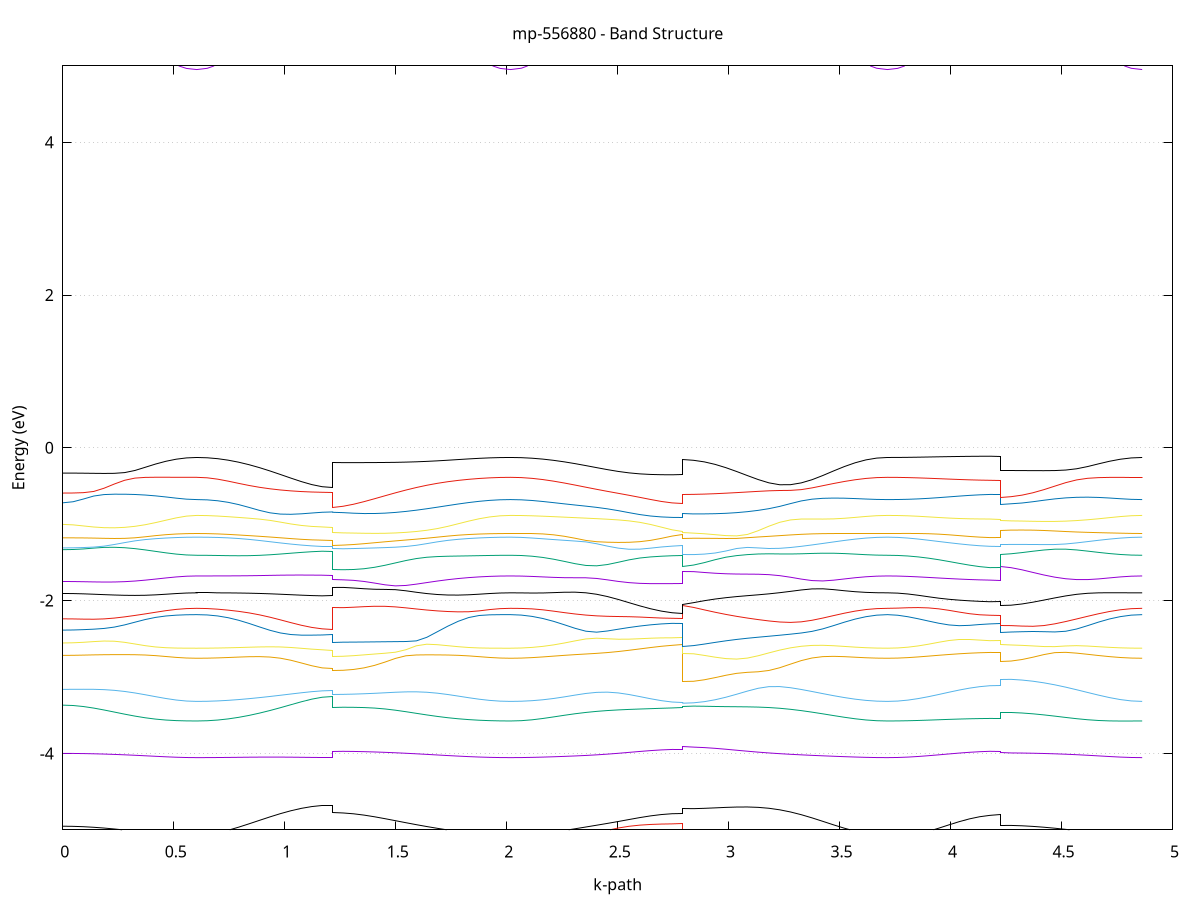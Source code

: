 set title 'mp-556880 - Band Structure'
set xlabel 'k-path'
set ylabel 'Energy (eV)'
set grid y
set yrange [-5:5]
set terminal png size 800,600
set output 'mp-556880_bands_gnuplot.png'
plot '-' using 1:2 with lines notitle, '-' using 1:2 with lines notitle, '-' using 1:2 with lines notitle, '-' using 1:2 with lines notitle, '-' using 1:2 with lines notitle, '-' using 1:2 with lines notitle, '-' using 1:2 with lines notitle, '-' using 1:2 with lines notitle, '-' using 1:2 with lines notitle, '-' using 1:2 with lines notitle, '-' using 1:2 with lines notitle, '-' using 1:2 with lines notitle, '-' using 1:2 with lines notitle, '-' using 1:2 with lines notitle, '-' using 1:2 with lines notitle, '-' using 1:2 with lines notitle, '-' using 1:2 with lines notitle, '-' using 1:2 with lines notitle, '-' using 1:2 with lines notitle, '-' using 1:2 with lines notitle, '-' using 1:2 with lines notitle, '-' using 1:2 with lines notitle, '-' using 1:2 with lines notitle, '-' using 1:2 with lines notitle, '-' using 1:2 with lines notitle, '-' using 1:2 with lines notitle, '-' using 1:2 with lines notitle, '-' using 1:2 with lines notitle, '-' using 1:2 with lines notitle, '-' using 1:2 with lines notitle, '-' using 1:2 with lines notitle, '-' using 1:2 with lines notitle, '-' using 1:2 with lines notitle, '-' using 1:2 with lines notitle, '-' using 1:2 with lines notitle, '-' using 1:2 with lines notitle, '-' using 1:2 with lines notitle, '-' using 1:2 with lines notitle, '-' using 1:2 with lines notitle, '-' using 1:2 with lines notitle, '-' using 1:2 with lines notitle, '-' using 1:2 with lines notitle, '-' using 1:2 with lines notitle, '-' using 1:2 with lines notitle, '-' using 1:2 with lines notitle, '-' using 1:2 with lines notitle, '-' using 1:2 with lines notitle, '-' using 1:2 with lines notitle, '-' using 1:2 with lines notitle, '-' using 1:2 with lines notitle, '-' using 1:2 with lines notitle, '-' using 1:2 with lines notitle, '-' using 1:2 with lines notitle, '-' using 1:2 with lines notitle, '-' using 1:2 with lines notitle, '-' using 1:2 with lines notitle, '-' using 1:2 with lines notitle, '-' using 1:2 with lines notitle, '-' using 1:2 with lines notitle, '-' using 1:2 with lines notitle, '-' using 1:2 with lines notitle, '-' using 1:2 with lines notitle, '-' using 1:2 with lines notitle, '-' using 1:2 with lines notitle
0.000000 -19.464025
0.046444 -19.470925
0.092888 -19.489925
0.139332 -19.517225
0.185776 -19.549025
0.232220 -19.582325
0.278664 -19.614725
0.325108 -19.644925
0.371552 -19.671725
0.417996 -19.694425
0.464440 -19.712525
0.510884 -19.725725
0.557328 -19.733725
0.603772 -19.736425
0.603772 -19.736425
0.650850 -19.733425
0.697927 -19.724625
0.745004 -19.710025
0.792081 -19.690025
0.839158 -19.664825
0.886236 -19.635125
0.933313 -19.601725
0.980390 -19.565525
1.027467 -19.528425
1.074544 -19.492525
1.121622 -19.461425
1.168699 -19.439725
1.215776 -19.431725
1.215776 -19.251625
1.262933 -19.260725
1.310089 -19.285625
1.357246 -19.321425
1.404403 -19.363325
1.451560 -19.408025
1.498716 -19.453225
1.545873 -19.497325
1.593030 -19.539325
1.640186 -19.578425
1.687343 -19.613925
1.734500 -19.645525
1.781656 -19.672725
1.828813 -19.695425
1.875970 -19.713225
1.923126 -19.726025
1.970283 -19.733825
2.017440 -19.736425
2.017440 -19.736425
2.065944 -19.733025
2.114448 -19.722925
2.162953 -19.706325
2.211457 -19.683425
2.259961 -19.654525
2.308466 -19.620025
2.356970 -19.580825
2.405474 -19.537825
2.453978 -19.492325
2.502483 -19.446225
2.550987 -19.402125
2.599491 -19.363425
2.647996 -19.333125
2.696500 -19.312625
2.745004 -19.301425
2.793508 -19.298025
2.793508 -19.215525
2.842039 -19.214125
2.890570 -19.210725
2.939101 -19.208125
2.987633 -19.212825
3.036164 -19.233625
3.084695 -19.272925
3.133226 -19.323525
3.181757 -19.378325
3.230288 -19.433325
3.278819 -19.486125
3.327350 -19.535525
3.375881 -19.580625
3.424412 -19.620725
3.472943 -19.655325
3.521474 -19.684125
3.570005 -19.706825
3.618536 -19.723225
3.667067 -19.733025
3.715598 -19.736425
3.715598 -19.736425
3.761770 -19.733325
3.807941 -19.724225
3.854112 -19.709125
3.900284 -19.688225
3.946455 -19.661825
3.992627 -19.630325
4.038798 -19.594525
4.084970 -19.555725
4.131141 -19.516725
4.177312 -19.483925
4.223484 -19.470025
4.223484 -19.430225
4.272708 -19.438525
4.321932 -19.461225
4.371156 -19.493125
4.420381 -19.529525
4.469605 -19.566925
4.518829 -19.603025
4.568053 -19.636325
4.617277 -19.665725
4.666501 -19.690525
4.715726 -19.710325
4.764950 -19.724725
4.814174 -19.733425
4.863398 -19.736425
e
0.000000 -18.969125
0.046444 -18.960425
0.092888 -18.936125
0.139332 -18.900125
0.185776 -18.857125
0.232220 -18.810625
0.278664 -18.763725
0.325108 -18.718725
0.371552 -18.677325
0.417996 -18.640525
0.464440 -18.609625
0.510884 -18.585725
0.557328 -18.570325
0.603772 -18.565025
0.603772 -18.565025
0.650850 -18.564525
0.697927 -18.564025
0.745004 -18.566325
0.792081 -18.577525
0.839158 -18.603725
0.886236 -18.644825
0.933313 -18.695025
0.980390 -18.749025
1.027467 -18.802825
1.074544 -18.852525
1.121622 -18.894125
1.168699 -18.922225
1.215776 -18.932325
1.215776 -18.812025
1.262933 -18.803625
1.310089 -18.781325
1.357246 -18.752825
1.404403 -18.726225
1.451560 -18.705425
1.498716 -18.688825
1.545873 -18.674025
1.593030 -18.659725
1.640186 -18.645525
1.687343 -18.631425
1.734500 -18.617525
1.781656 -18.604125
1.828813 -18.591725
1.875970 -18.580925
1.923126 -18.572425
1.970283 -18.566925
2.017440 -18.565025
2.017440 -18.565025
2.065944 -18.578625
2.114448 -18.613225
2.162953 -18.658725
2.211457 -18.708525
2.259961 -18.758925
2.308466 -18.807525
2.356970 -18.852525
2.405474 -18.892525
2.453978 -18.926025
2.502483 -18.951425
2.550987 -18.966425
2.599491 -18.968925
2.647996 -18.957825
2.696500 -18.935225
2.745004 -18.909425
2.793508 -18.896925
2.793508 -18.825825
2.842039 -18.850525
2.890570 -18.899925
2.939101 -18.951425
2.987633 -18.992625
3.036164 -19.012525
3.084695 -19.007625
3.133226 -18.984525
3.181757 -18.949725
3.230288 -18.907625
3.278819 -18.860425
3.327350 -18.810225
3.375881 -18.758925
3.424412 -18.708825
3.472943 -18.662925
3.521474 -18.624525
3.570005 -18.596125
3.618536 -18.577925
3.667067 -18.568025
3.715598 -18.565025
3.715598 -18.565025
3.761770 -18.593425
3.807941 -18.656525
3.854112 -18.731625
3.900284 -18.810325
3.946455 -18.889425
3.992627 -18.966925
4.038798 -19.041225
4.084970 -19.110525
4.131141 -19.171425
4.177312 -19.217425
4.223484 -19.235825
4.223484 -18.989125
4.272708 -18.979225
4.321932 -18.952025
4.371156 -18.912925
4.420381 -18.867125
4.469605 -18.818725
4.518829 -18.770825
4.568053 -18.725025
4.617277 -18.682925
4.666501 -18.645225
4.715726 -18.613025
4.764950 -18.587525
4.814174 -18.570925
4.863398 -18.565025
e
0.000000 -18.466425
0.046444 -18.464425
0.092888 -18.458425
0.139332 -18.448525
0.185776 -18.434825
0.232220 -18.417825
0.278664 -18.398325
0.325108 -18.377925
0.371552 -18.358925
0.417996 -18.344125
0.464440 -18.335525
0.510884 -18.332625
0.557328 -18.333025
0.603772 -18.333625
0.603772 -18.333625
0.650850 -18.341525
0.697927 -18.362325
0.745004 -18.388725
0.792081 -18.410925
0.839158 -18.420225
0.886236 -18.415125
0.933313 -18.400125
0.980390 -18.379625
1.027467 -18.356925
1.074544 -18.334725
1.121622 -18.315725
1.168699 -18.302725
1.215776 -18.298125
1.215776 -18.679725
1.262933 -18.677325
1.310089 -18.669125
1.357246 -18.652825
1.404403 -18.625025
1.451560 -18.585625
1.498716 -18.539025
1.545873 -18.489725
1.593030 -18.441125
1.640186 -18.396225
1.687343 -18.359025
1.734500 -18.333825
1.781656 -18.322325
1.828813 -18.320825
1.875970 -18.324225
1.923126 -18.328825
1.970283 -18.332325
2.017440 -18.333625
2.017440 -18.333625
2.065944 -18.326125
2.114448 -18.310025
2.162953 -18.295725
2.211457 -18.288425
2.259961 -18.289325
2.308466 -18.298025
2.356970 -18.314025
2.405474 -18.337225
2.453978 -18.368025
2.502483 -18.406625
2.550987 -18.452725
2.599491 -18.504825
2.647996 -18.560325
2.696500 -18.614425
2.745004 -18.658425
2.793508 -18.676825
2.793508 -18.689725
2.842039 -18.667325
2.890570 -18.624225
2.939101 -18.580925
2.987633 -18.543725
3.036164 -18.514825
3.084695 -18.494125
3.133226 -18.480225
3.181757 -18.471225
3.230288 -18.465425
3.278819 -18.461025
3.327350 -18.456925
3.375881 -18.451525
3.424412 -18.443625
3.472943 -18.431425
3.521474 -18.413425
3.570005 -18.389625
3.618536 -18.363525
3.667067 -18.342125
3.715598 -18.333625
3.715598 -18.333625
3.761770 -18.306325
3.807941 -18.246525
3.854112 -18.177125
3.900284 -18.106725
3.946455 -18.046025
3.992627 -18.023425
4.038798 -18.010225
4.084970 -17.998125
4.131141 -17.987725
4.177312 -17.980325
4.223484 -17.977625
4.223484 -18.521225
4.272708 -18.518525
4.321932 -18.510625
4.371156 -18.497425
4.420381 -18.479325
4.469605 -18.456625
4.518829 -18.430425
4.568053 -18.402625
4.617277 -18.376125
4.666501 -18.354425
4.715726 -18.340425
4.764950 -18.334325
4.814174 -18.333425
4.863398 -18.333625
e
0.000000 -17.953625
0.046444 -17.957225
0.092888 -17.967425
0.139332 -17.982525
0.185776 -18.000825
0.232220 -18.020525
0.278664 -18.039725
0.325108 -18.056525
0.371552 -18.068725
0.417996 -18.074625
0.464440 -18.073425
0.510884 -18.067325
0.557328 -18.060825
0.603772 -18.058025
0.603772 -18.058025
0.650850 -18.052125
0.697927 -18.036325
0.745004 -18.015025
0.792081 -17.991325
0.839158 -17.967625
0.886236 -17.944925
0.933313 -17.924025
0.980390 -17.905325
1.027467 -17.889125
1.074544 -17.875825
1.121622 -17.865425
1.168699 -17.858325
1.215776 -17.855525
1.215776 -18.127425
1.262933 -18.128525
1.310089 -18.131825
1.357246 -18.137225
1.404403 -18.144325
1.451560 -18.152825
1.498716 -18.162225
1.545873 -18.171825
1.593030 -18.180525
1.640186 -18.186625
1.687343 -18.187025
1.734500 -18.177825
1.781656 -18.157725
1.828813 -18.130925
1.875970 -18.103325
1.923126 -18.079725
1.970283 -18.063725
2.017440 -18.058025
2.017440 -18.058025
2.065944 -18.052725
2.114448 -18.036525
2.162953 -18.009425
2.211457 -17.973125
2.259961 -17.930825
2.308466 -17.886925
2.356970 -17.850125
2.405474 -17.858225
2.453978 -17.896525
2.502483 -17.934925
2.550987 -17.968525
2.599491 -17.995725
2.647996 -18.016325
2.696500 -18.030525
2.745004 -18.038825
2.793508 -18.041525
2.793508 -18.195125
2.842039 -18.192525
2.890570 -18.184525
2.939101 -18.170225
2.987633 -18.148825
3.036164 -18.120025
3.084695 -18.085025
3.133226 -18.045525
3.181757 -18.004225
3.230288 -17.963825
3.278819 -17.928125
3.327350 -17.904425
3.375881 -17.902225
3.424412 -17.918725
3.472943 -17.944125
3.521474 -17.973025
3.570005 -18.002525
3.618536 -18.029725
3.667067 -18.050125
3.715598 -18.058025
3.715598 -18.058025
3.761770 -18.056825
3.807941 -18.053125
3.854112 -18.047025
3.900284 -18.037925
3.946455 -18.018825
3.992627 -17.963325
4.038798 -17.901725
4.084970 -17.844325
4.131141 -17.793325
4.177312 -17.768625
4.223484 -17.772125
4.223484 -17.927825
4.272708 -17.931825
4.321932 -17.943125
4.371156 -17.959625
4.420381 -17.979525
4.469605 -18.001025
4.518829 -18.022625
4.568053 -18.042425
4.617277 -18.058225
4.666501 -18.067925
4.715726 -18.070125
4.764950 -18.066225
4.814174 -18.060525
4.863398 -18.058025
e
0.000000 -17.742625
0.046444 -17.740225
0.092888 -17.733725
0.139332 -17.724725
0.185776 -17.714825
0.232220 -17.705925
0.278664 -17.699125
0.325108 -17.695425
0.371552 -17.695125
0.417996 -17.698025
0.464440 -17.703425
0.510884 -17.709825
0.557328 -17.715225
0.603772 -17.717325
0.603772 -17.717325
0.650850 -17.717725
0.697927 -17.718625
0.745004 -17.720325
0.792081 -17.722625
0.839158 -17.725625
0.886236 -17.729825
0.933313 -17.735725
0.980390 -17.745525
1.027467 -17.761925
1.074544 -17.783725
1.121622 -17.805325
1.168699 -17.821325
1.215776 -17.827425
1.215776 -17.774525
1.262933 -17.773125
1.310089 -17.768825
1.357246 -17.761925
1.404403 -17.752525
1.451560 -17.741125
1.498716 -17.728125
1.545873 -17.714125
1.593030 -17.699925
1.640186 -17.686725
1.687343 -17.676025
1.734500 -17.670225
1.781656 -17.671325
1.828813 -17.679525
1.875970 -17.691825
1.923126 -17.704425
1.970283 -17.713825
2.017440 -17.717325
2.017440 -17.717325
2.065944 -17.717525
2.114448 -17.718325
2.162953 -17.720025
2.211457 -17.724225
2.259961 -17.735025
2.308466 -17.759325
2.356970 -17.790225
2.405474 -17.785225
2.453978 -17.758025
2.502483 -17.739025
2.550987 -17.729325
2.599491 -17.724625
2.647996 -17.722225
2.696500 -17.720825
2.745004 -17.720125
2.793508 -17.719925
2.793508 -17.748625
2.842039 -17.747625
2.890570 -17.744725
2.939101 -17.740225
2.987633 -17.734325
3.036164 -17.728025
3.084695 -17.722925
3.133226 -17.723325
3.181757 -17.735625
3.230288 -17.756325
3.278819 -17.777025
3.327350 -17.789825
3.375881 -17.785925
3.424412 -17.769025
3.472943 -17.750325
3.521474 -17.735525
3.570005 -17.725825
3.618536 -17.720525
3.667067 -17.718025
3.715598 -17.717325
3.715598 -17.717325
3.761770 -17.717425
3.807941 -17.717525
3.854112 -17.717925
3.900284 -17.718425
3.946455 -17.719625
3.992627 -17.722125
4.038798 -17.728825
4.084970 -17.742125
4.131141 -17.756725
4.177312 -17.750925
4.223484 -17.732325
4.223484 -17.755625
4.272708 -17.752625
4.321932 -17.744625
4.371156 -17.733225
4.420381 -17.720425
4.469605 -17.707925
4.518829 -17.697125
4.568053 -17.689525
4.617277 -17.686825
4.666501 -17.689725
4.715726 -17.697125
4.764950 -17.706525
4.814174 -17.714325
4.863398 -17.717325
e
0.000000 -17.607525
0.046444 -17.607125
0.092888 -17.606025
0.139332 -17.603925
0.185776 -17.600625
0.232220 -17.595825
0.278664 -17.589425
0.325108 -17.581625
0.371552 -17.573125
0.417996 -17.565325
0.464440 -17.559625
0.510884 -17.556825
0.557328 -17.556025
0.603772 -17.555925
0.603772 -17.555925
0.650850 -17.558125
0.697927 -17.564125
0.745004 -17.573325
0.792081 -17.584625
0.839158 -17.597625
0.886236 -17.617025
0.933313 -17.646825
0.980390 -17.674425
1.027467 -17.694125
1.074544 -17.704825
1.121622 -17.709725
1.168699 -17.711725
1.215776 -17.712325
1.215776 -17.523025
1.262933 -17.522925
1.310089 -17.522325
1.357246 -17.521425
1.404403 -17.520225
1.451560 -17.518925
1.498716 -17.517825
1.545873 -17.518025
1.593030 -17.523025
1.640186 -17.534025
1.687343 -17.546725
1.734500 -17.557325
1.781656 -17.563325
1.828813 -17.564225
1.875970 -17.562025
1.923126 -17.559025
1.970283 -17.556825
2.017440 -17.555925
2.017440 -17.555925
2.065944 -17.560425
2.114448 -17.574925
2.162953 -17.599925
2.211457 -17.631425
2.259961 -17.661725
2.308466 -17.680625
2.356970 -17.686525
2.405474 -17.684325
2.453978 -17.674225
2.502483 -17.654625
2.550987 -17.629025
2.599491 -17.603025
2.647996 -17.580025
2.696500 -17.561925
2.745004 -17.550125
2.793508 -17.546025
2.793508 -17.499825
2.842039 -17.509525
2.890570 -17.532225
2.939101 -17.560025
2.987633 -17.589225
3.036164 -17.618025
3.084695 -17.644425
3.133226 -17.663825
3.181757 -17.669925
3.230288 -17.665325
3.278819 -17.656425
3.327350 -17.645525
3.375881 -17.633325
3.424412 -17.619725
3.472943 -17.604325
3.521474 -17.587925
3.570005 -17.572925
3.618536 -17.562525
3.667067 -17.557425
3.715598 -17.555925
3.715598 -17.555925
3.761770 -17.562825
3.807941 -17.580425
3.854112 -17.603625
3.900284 -17.629225
3.946455 -17.655125
3.992627 -17.679225
4.038798 -17.697625
4.084970 -17.706725
4.131141 -17.710025
4.177312 -17.711625
4.223484 -17.712925
4.223484 -17.560925
4.272708 -17.561125
4.321932 -17.561725
4.371156 -17.562725
4.420381 -17.564025
4.469605 -17.565725
4.518829 -17.567425
4.568053 -17.568525
4.617277 -17.568225
4.666501 -17.566125
4.715726 -17.562725
4.764950 -17.559225
4.814174 -17.556825
4.863398 -17.555925
e
0.000000 -17.422825
0.046444 -17.423825
0.092888 -17.426825
0.139332 -17.431625
0.185776 -17.438125
0.232220 -17.446025
0.278664 -17.454925
0.325108 -17.464025
0.371552 -17.472225
0.417996 -17.477825
0.464440 -17.479025
0.510884 -17.475025
0.557328 -17.467725
0.603772 -17.463125
0.603772 -17.463125
0.650850 -17.475125
0.697927 -17.497425
0.745004 -17.523025
0.792081 -17.551025
0.839158 -17.580825
0.886236 -17.606025
0.933313 -17.620225
0.980390 -17.632325
1.027467 -17.643125
1.074544 -17.652525
1.121622 -17.659925
1.168699 -17.664825
1.215776 -17.666525
1.215776 -17.440125
1.262933 -17.441625
1.310089 -17.445625
1.357246 -17.452025
1.404403 -17.460325
1.451560 -17.470425
1.498716 -17.481625
1.545873 -17.492425
1.593030 -17.499225
1.640186 -17.499825
1.687343 -17.497325
1.734500 -17.493325
1.781656 -17.488425
1.828813 -17.482625
1.875970 -17.476325
1.923126 -17.470125
1.970283 -17.465125
2.017440 -17.463125
2.017440 -17.463125
2.065944 -17.472225
2.114448 -17.485225
2.162953 -17.493025
2.211457 -17.495725
2.259961 -17.495625
2.308466 -17.493825
2.356970 -17.491225
2.405474 -17.488225
2.453978 -17.485425
2.502483 -17.482925
2.550987 -17.481125
2.599491 -17.480225
2.647996 -17.480325
2.696500 -17.481225
2.745004 -17.482425
2.793508 -17.483025
2.793508 -17.443525
2.842039 -17.444825
2.890570 -17.447325
2.939101 -17.450525
2.987633 -17.454625
3.036164 -17.459525
3.084695 -17.465325
3.133226 -17.471925
3.181757 -17.479125
3.230288 -17.486725
3.278819 -17.494425
3.327350 -17.501925
3.375881 -17.508725
3.424412 -17.514025
3.472943 -17.517025
3.521474 -17.516525
3.570005 -17.510325
3.618536 -17.496325
3.667067 -17.476725
3.715598 -17.463125
3.715598 -17.463125
3.761770 -17.463725
3.807941 -17.467025
3.854112 -17.474125
3.900284 -17.484825
3.946455 -17.499125
3.992627 -17.517025
4.038798 -17.538425
4.084970 -17.563225
4.131141 -17.590425
4.177312 -17.616725
4.223484 -17.629925
4.223484 -17.447525
4.272708 -17.448525
4.321932 -17.451325
4.371156 -17.455725
4.420381 -17.461425
4.469605 -17.467825
4.518829 -17.474325
4.568053 -17.479825
4.617277 -17.483525
4.666501 -17.484425
4.715726 -17.482125
4.764950 -17.476225
4.814174 -17.468025
4.863398 -17.463125
e
0.000000 -17.243525
0.046444 -17.245325
0.092888 -17.250625
0.139332 -17.259425
0.185776 -17.271425
0.232220 -17.286425
0.278664 -17.303825
0.325108 -17.323125
0.371552 -17.343625
0.417996 -17.364425
0.464440 -17.384825
0.510884 -17.403825
0.557328 -17.419625
0.603772 -17.426925
0.603772 -17.426925
0.650850 -17.415525
0.697927 -17.395225
0.745004 -17.373725
0.792081 -17.352225
0.839158 -17.331425
0.886236 -17.312025
0.933313 -17.294225
0.980390 -17.278425
1.027467 -17.265125
1.074544 -17.254425
1.121622 -17.246625
1.168699 -17.241825
1.215776 -17.240225
1.215776 -17.407525
1.262933 -17.407125
1.310089 -17.406125
1.357246 -17.404825
1.404403 -17.403525
1.451560 -17.402425
1.498716 -17.401625
1.545873 -17.401225
1.593030 -17.401325
1.640186 -17.402025
1.687343 -17.403525
1.734500 -17.405725
1.781656 -17.408725
1.828813 -17.412525
1.875970 -17.416925
1.923126 -17.421425
1.970283 -17.425325
2.017440 -17.426925
2.017440 -17.426925
2.065944 -17.416625
2.114448 -17.398625
2.162953 -17.380825
2.211457 -17.364525
2.259961 -17.350225
2.308466 -17.337625
2.356970 -17.326725
2.405474 -17.317325
2.453978 -17.309225
2.502483 -17.302325
2.550987 -17.296525
2.599491 -17.291925
2.647996 -17.288225
2.696500 -17.285625
2.745004 -17.284025
2.793508 -17.283525
2.793508 -17.399925
2.842039 -17.389925
2.890570 -17.368025
2.939101 -17.342825
2.987633 -17.318025
3.036164 -17.295525
3.084695 -17.276325
3.133226 -17.261525
3.181757 -17.251725
3.230288 -17.247425
3.278819 -17.248825
3.327350 -17.255925
3.375881 -17.268425
3.424412 -17.285625
3.472943 -17.306825
3.521474 -17.331225
3.570005 -17.357725
3.618536 -17.385125
3.667067 -17.411425
3.715598 -17.426925
3.715598 -17.426925
3.761770 -17.422025
3.807941 -17.409125
3.854112 -17.391925
3.900284 -17.373725
3.946455 -17.356325
3.992627 -17.340525
4.038798 -17.327025
4.084970 -17.316225
4.131141 -17.308325
4.177312 -17.303525
4.223484 -17.301925
4.223484 -17.238525
4.272708 -17.240225
4.321932 -17.245625
4.371156 -17.254325
4.420381 -17.266425
4.469605 -17.281325
4.518829 -17.298925
4.568053 -17.318425
4.617277 -17.339325
4.666501 -17.360825
4.715726 -17.382225
4.764950 -17.402325
4.814174 -17.419125
4.863398 -17.426925
e
0.000000 -9.158125
0.046444 -9.156825
0.092888 -9.152725
0.139332 -9.145625
0.185776 -9.135225
0.232220 -9.121225
0.278664 -9.103325
0.325108 -9.081425
0.371552 -9.055725
0.417996 -9.027025
0.464440 -8.997025
0.510884 -8.969125
0.557328 -8.948125
0.603772 -8.940225
0.603772 -8.940225
0.650850 -8.933325
0.697927 -8.913225
0.745004 -8.881325
0.792081 -8.840525
0.839158 -8.795125
0.886236 -8.750925
0.933313 -8.713325
0.980390 -8.685325
1.027467 -8.666525
1.074544 -8.654925
1.121622 -8.648125
1.168699 -8.644625
1.215776 -8.643625
1.215776 -8.377325
1.262933 -8.384325
1.310089 -8.404325
1.357246 -8.435225
1.404403 -8.474125
1.451560 -8.518325
1.498716 -8.565825
1.545873 -8.614725
1.593030 -8.663825
1.640186 -8.711925
1.687343 -8.758125
1.734500 -8.801325
1.781656 -8.840525
1.828813 -8.874625
1.875970 -8.902525
1.923126 -8.923225
1.970283 -8.935925
2.017440 -8.940225
2.017440 -8.940225
2.065944 -8.938125
2.114448 -8.931925
2.162953 -8.921625
2.211457 -8.907425
2.259961 -8.889625
2.308466 -8.868825
2.356970 -8.845625
2.405474 -8.820925
2.453978 -8.795725
2.502483 -8.771225
2.550987 -8.748625
2.599491 -8.728925
2.647996 -8.712825
2.696500 -8.701025
2.745004 -8.693725
2.793508 -8.691325
2.793508 -8.280325
2.842039 -8.296425
2.890570 -8.341525
2.939101 -8.407825
2.987633 -8.486325
3.036164 -8.569525
3.084695 -8.651625
3.133226 -8.728325
3.181757 -8.796725
3.230288 -8.855125
3.278819 -8.902125
3.327350 -8.937525
3.375881 -8.961425
3.424412 -8.974425
3.472943 -8.977925
3.521474 -8.973725
3.570005 -8.964325
3.618536 -8.953025
3.667067 -8.943825
3.715598 -8.940225
3.715598 -8.940225
3.761770 -8.946025
3.807941 -8.962525
3.854112 -8.987825
3.900284 -9.019025
3.946455 -9.053125
3.992627 -9.087225
4.038798 -9.118625
4.084970 -9.145325
4.131141 -9.165425
4.177312 -9.178025
4.223484 -9.182325
4.223484 -9.144925
4.272708 -9.143225
4.321932 -9.138325
4.371156 -9.130125
4.420381 -9.118625
4.469605 -9.103625
4.518829 -9.085425
4.568053 -9.063925
4.617277 -9.039725
4.666501 -9.013825
4.715726 -8.987525
4.764950 -8.963825
4.814174 -8.946625
4.863398 -8.940225
e
0.000000 -7.705025
0.046444 -7.718825
0.092888 -7.757525
0.139332 -7.815225
0.185776 -7.886125
0.232220 -7.965525
0.278664 -8.049725
0.325108 -8.135325
0.371552 -8.219425
0.417996 -8.298925
0.464440 -8.370225
0.510884 -8.428825
0.557328 -8.468425
0.603772 -8.482625
0.603772 -8.482625
0.650850 -8.481025
0.697927 -8.475925
0.745004 -8.466525
0.792081 -8.451225
0.839158 -8.427225
0.886236 -8.391025
0.933313 -8.339125
0.980390 -8.271125
1.027467 -8.190525
1.074544 -8.103125
1.121622 -8.017225
1.168699 -7.946325
1.215776 -7.916025
1.215776 -7.595225
1.262933 -7.590925
1.310089 -7.583025
1.357246 -7.591825
1.404403 -7.650225
1.451560 -7.745525
1.498716 -7.850425
1.545873 -7.954125
1.593030 -8.052225
1.640186 -8.142225
1.687343 -8.222625
1.734500 -8.292525
1.781656 -8.351425
1.828813 -8.399225
1.875970 -8.436025
1.923126 -8.462025
1.970283 -8.477525
2.017440 -8.482625
2.017440 -8.482625
2.065944 -8.481725
2.114448 -8.478825
2.162953 -8.473325
2.211457 -8.464625
2.259961 -8.451725
2.308466 -8.433525
2.356970 -8.409225
2.405474 -8.377825
2.453978 -8.338725
2.502483 -8.291625
2.550987 -8.237125
2.599491 -8.176825
2.647996 -8.114025
2.696500 -8.055025
2.745004 -8.010225
2.793508 -7.992825
2.793508 -7.642025
2.842039 -7.645625
2.890570 -7.656725
2.939101 -7.676025
2.987633 -7.703925
3.036164 -7.740425
3.084695 -7.785125
3.133226 -7.837025
3.181757 -7.894925
3.230288 -7.957525
3.278819 -8.023525
3.327350 -8.091425
3.375881 -8.159725
3.424412 -8.227025
3.472943 -8.291525
3.521474 -8.351225
3.570005 -8.403625
3.618536 -8.445525
3.667067 -8.473025
3.715598 -8.482625
3.715598 -8.482625
3.761770 -8.482025
3.807941 -8.480225
3.854112 -8.477425
3.900284 -8.474025
3.946455 -8.470225
3.992627 -8.466325
4.038798 -8.462625
4.084970 -8.459425
4.131141 -8.457025
4.177312 -8.455425
4.223484 -8.454925
4.223484 -7.710625
4.272708 -7.726225
4.321932 -7.769225
4.371156 -7.831925
4.420381 -7.907225
4.469605 -7.989325
4.518829 -8.074425
4.568053 -8.159125
4.617277 -8.240625
4.666501 -8.315925
4.715726 -8.382125
4.764950 -8.435125
4.814174 -8.470225
4.863398 -8.482625
e
0.000000 -7.260825
0.046444 -7.252825
0.092888 -7.231025
0.139332 -7.200025
0.185776 -7.163925
0.232220 -7.125525
0.278664 -7.086625
0.325108 -7.049125
0.371552 -7.014325
0.417996 -6.983625
0.464440 -6.958325
0.510884 -6.939525
0.557328 -6.927925
0.603772 -6.923925
0.603772 -6.923925
0.650850 -6.931325
0.697927 -6.952625
0.745004 -6.986225
0.792081 -7.029825
0.839158 -7.081525
0.886236 -7.139625
0.933313 -7.203125
0.980390 -7.271425
1.027467 -7.343725
1.074544 -7.418525
1.121622 -7.492025
1.168699 -7.554225
1.215776 -7.581325
1.215776 -7.183425
1.262933 -7.224625
1.310089 -7.307725
1.357246 -7.378825
1.404403 -7.395425
1.451560 -7.368125
1.498716 -7.323525
1.545873 -7.272325
1.593030 -7.219225
1.640186 -7.166625
1.687343 -7.116325
1.734500 -7.069725
1.781656 -7.028025
1.828813 -6.992125
1.875970 -6.963025
1.923126 -6.941625
1.970283 -6.928425
2.017440 -6.923925
2.017440 -6.923925
2.065944 -6.922325
2.114448 -6.918025
2.162953 -6.912025
2.211457 -6.906425
2.259961 -6.903825
2.308466 -6.907625
2.356970 -6.921325
2.405474 -6.947825
2.453978 -6.988925
2.502483 -7.044625
2.550987 -7.112525
2.599491 -7.188625
2.647996 -7.266725
2.696500 -7.338425
2.745004 -7.391625
2.793508 -7.411825
2.793508 -7.205625
2.842039 -7.211025
2.890570 -7.222425
2.939101 -7.233225
2.987633 -7.240125
3.036164 -7.242025
3.084695 -7.238325
3.133226 -7.229125
3.181757 -7.214225
3.230288 -7.194125
3.278819 -7.169025
3.327350 -7.139525
3.375881 -7.106525
3.424412 -7.071325
3.472943 -7.035325
3.521474 -7.000725
3.570005 -6.969925
3.618536 -6.945325
3.667067 -6.929425
3.715598 -6.923925
3.715598 -6.923925
3.761770 -6.912625
3.807941 -6.879225
3.854112 -6.826025
3.900284 -6.756125
3.946455 -6.673025
3.992627 -6.580725
4.038798 -6.483225
4.084970 -6.385325
4.131141 -6.293725
4.177312 -6.221125
4.223484 -6.191125
4.223484 -7.219425
4.272708 -7.210025
4.321932 -7.185125
4.371156 -7.151325
4.420381 -7.114325
4.469605 -7.077525
4.518829 -7.043125
4.568053 -7.012225
4.617277 -6.985425
4.666501 -6.963325
4.715726 -6.946125
4.764950 -6.933825
4.814174 -6.926425
4.863398 -6.923925
e
0.000000 -6.047825
0.046444 -6.044425
0.092888 -6.034825
0.139332 -6.020525
0.185776 -6.003725
0.232220 -5.986325
0.278664 -5.969925
0.325108 -5.955425
0.371552 -5.943425
0.417996 -5.933825
0.464440 -5.926625
0.510884 -5.921625
0.557328 -5.918725
0.603772 -5.917725
0.603772 -5.917725
0.650850 -5.914125
0.697927 -5.903925
0.745004 -5.889525
0.792081 -5.873725
0.839158 -5.859125
0.886236 -5.847425
0.933313 -5.839525
0.980390 -5.835425
1.027467 -5.834725
1.074544 -5.836425
1.121622 -5.839425
1.168699 -5.842125
1.215776 -5.843225
1.215776 -6.865725
1.262933 -6.823425
1.310089 -6.732925
1.357246 -6.629625
1.404403 -6.525925
1.451560 -6.426225
1.498716 -6.332925
1.545873 -6.247425
1.593030 -6.170625
1.640186 -6.103425
1.687343 -6.046725
1.734500 -6.001225
1.781656 -5.967125
1.828813 -5.943825
1.875970 -5.929525
1.923126 -5.922025
1.970283 -5.918625
2.017440 -5.917725
2.017440 -5.917725
2.065944 -5.917525
2.114448 -5.917025
2.162953 -5.916925
2.211457 -5.917725
2.259961 -5.919825
2.308466 -5.922825
2.356970 -5.925825
2.405474 -5.927625
2.453978 -5.927225
2.502483 -5.924825
2.550987 -5.921625
2.599491 -5.918825
2.647996 -5.917325
2.696500 -5.916625
2.745004 -5.916425
2.793508 -5.916425
2.793508 -6.925425
2.842039 -6.901325
2.890570 -6.836425
2.939101 -6.744325
2.987633 -6.636125
3.036164 -6.520025
3.084695 -6.402025
3.133226 -6.287225
3.181757 -6.179925
3.230288 -6.084625
3.278819 -6.006225
3.327350 -5.949825
3.375881 -5.916825
3.424412 -5.902325
3.472943 -5.899025
3.521474 -5.901625
3.570005 -5.906825
3.618536 -5.912225
3.667067 -5.916225
3.715598 -5.917725
3.715598 -5.917725
3.761770 -5.920425
3.807941 -5.928125
3.854112 -5.939525
3.900284 -5.953225
3.946455 -5.967625
3.992627 -5.981325
4.038798 -5.993325
4.084970 -6.003025
4.131141 -6.010225
4.177312 -6.014825
4.223484 -6.016625
4.223484 -6.112625
4.272708 -6.110025
4.321932 -6.102325
4.371156 -6.089925
4.420381 -6.073625
4.469605 -6.054225
4.518829 -6.032525
4.568053 -6.009725
4.617277 -5.986725
4.666501 -5.964925
4.715726 -5.945825
4.764950 -5.930725
4.814174 -5.921125
4.863398 -5.917725
e
0.000000 -5.693925
0.046444 -5.692025
0.092888 -5.686425
0.139332 -5.676725
0.185776 -5.662925
0.232220 -5.644925
0.278664 -5.622825
0.325108 -5.597325
0.371552 -5.569225
0.417996 -5.539725
0.464440 -5.510325
0.510884 -5.483425
0.557328 -5.462425
0.603772 -5.453525
0.603772 -5.453525
0.650850 -5.466225
0.697927 -5.491525
0.745004 -5.520925
0.792081 -5.552525
0.839158 -5.585125
0.886236 -5.617625
0.933313 -5.648925
0.980390 -5.677725
1.027467 -5.702525
1.074544 -5.722125
1.121622 -5.735925
1.168699 -5.743925
1.215776 -5.746525
1.215776 -5.738225
1.262933 -5.737425
1.310089 -5.734925
1.357246 -5.730525
1.404403 -5.723725
1.451560 -5.714225
1.498716 -5.701625
1.545873 -5.685625
1.593030 -5.666225
1.640186 -5.643325
1.687343 -5.617225
1.734500 -5.588525
1.781656 -5.557925
1.828813 -5.526825
1.875970 -5.497325
1.923126 -5.473125
1.970283 -5.458225
2.017440 -5.453525
2.017440 -5.453525
2.065944 -5.458725
2.114448 -5.479225
2.162953 -5.515525
2.211457 -5.561125
2.259961 -5.610225
2.308466 -5.658625
2.356970 -5.702925
2.405474 -5.740525
2.453978 -5.769925
2.502483 -5.790725
2.550987 -5.803125
2.599491 -5.808525
2.647996 -5.809125
2.696500 -5.807625
2.745004 -5.806125
2.793508 -5.805525
2.793508 -5.617125
2.842039 -5.619225
2.890570 -5.625225
2.939101 -5.634425
2.987633 -5.646125
3.036164 -5.659025
3.084695 -5.672125
3.133226 -5.684125
3.181757 -5.693225
3.230288 -5.697025
3.278819 -5.692225
3.327350 -5.674925
3.375881 -5.644825
3.424412 -5.607325
3.472943 -5.569725
3.521474 -5.536025
3.570005 -5.507225
3.618536 -5.482725
3.667067 -5.462925
3.715598 -5.453525
3.715598 -5.453525
3.761770 -5.458825
3.807941 -5.472525
3.854112 -5.491625
3.900284 -5.514725
3.946455 -5.542125
3.992627 -5.575525
4.038798 -5.618125
4.084970 -5.672525
4.131141 -5.734625
4.177312 -5.790225
4.223484 -5.814525
4.223484 -5.568025
4.272708 -5.566925
4.321932 -5.563725
4.371156 -5.558325
4.420381 -5.550725
4.469605 -5.541125
4.518829 -5.529625
4.568053 -5.516425
4.617277 -5.502325
4.666501 -5.487925
4.715726 -5.474525
4.764950 -5.463425
4.814174 -5.456125
4.863398 -5.453525
e
0.000000 -5.466525
0.046444 -5.464725
0.092888 -5.459325
0.139332 -5.450925
0.185776 -5.440325
0.232220 -5.428625
0.278664 -5.417225
0.325108 -5.407625
0.371552 -5.400925
0.417996 -5.397825
0.464440 -5.398125
0.510884 -5.401325
0.557328 -5.406325
0.603772 -5.409425
0.603772 -5.409425
0.650850 -5.399125
0.697927 -5.380925
0.745004 -5.363225
0.792081 -5.349225
0.839158 -5.342425
0.886236 -5.343325
0.933313 -5.348425
0.980390 -5.354725
1.027467 -5.360625
1.074544 -5.365525
1.121622 -5.369025
1.168699 -5.371225
1.215776 -5.371925
1.215776 -5.253625
1.262933 -5.254225
1.310089 -5.255925
1.357246 -5.259225
1.404403 -5.264625
1.451560 -5.273025
1.498716 -5.284925
1.545873 -5.300725
1.593030 -5.319925
1.640186 -5.341225
1.687343 -5.362625
1.734500 -5.381925
1.781656 -5.397325
1.828813 -5.407825
1.875970 -5.413425
1.923126 -5.414225
1.970283 -5.411425
2.017440 -5.409425
2.017440 -5.409425
2.065944 -5.412725
2.114448 -5.415525
2.162953 -5.412725
2.211457 -5.407725
2.259961 -5.404425
2.308466 -5.404725
2.356970 -5.409325
2.405474 -5.417725
2.453978 -5.428425
2.502483 -5.439925
2.550987 -5.450825
2.599491 -5.459825
2.647996 -5.466325
2.696500 -5.470225
2.745004 -5.472025
2.793508 -5.472625
2.793508 -5.364925
2.842039 -5.364725
2.890570 -5.364425
2.939101 -5.364125
2.987633 -5.364425
3.036164 -5.365525
3.084695 -5.367525
3.133226 -5.370325
3.181757 -5.373725
3.230288 -5.377125
3.278819 -5.380225
3.327350 -5.382625
3.375881 -5.384025
3.424412 -5.384325
3.472943 -5.383825
3.521474 -5.383825
3.570005 -5.386425
3.618536 -5.393125
3.667067 -5.403125
3.715598 -5.409425
3.715598 -5.409425
3.761770 -5.411225
3.807941 -5.417525
3.854112 -5.428725
3.900284 -5.444225
3.946455 -5.464025
3.992627 -5.488925
4.038798 -5.518025
4.084970 -5.545825
4.131141 -5.567025
4.177312 -5.580025
4.223484 -5.584325
4.223484 -5.504925
4.272708 -5.502025
4.321932 -5.493625
4.371156 -5.480725
4.420381 -5.464825
4.469605 -5.447725
4.518829 -5.431625
4.568053 -5.418525
4.617277 -5.409925
4.666501 -5.405925
4.715726 -5.405525
4.764950 -5.407025
4.814174 -5.408725
4.863398 -5.409425
e
0.000000 -5.120425
0.046444 -5.122225
0.092888 -5.127625
0.139332 -5.135925
0.185776 -5.146425
0.232220 -5.158125
0.278664 -5.169625
0.325108 -5.180125
0.371552 -5.189225
0.417996 -5.197225
0.464440 -5.205025
0.510884 -5.212825
0.557328 -5.219225
0.603772 -5.221725
0.603772 -5.221725
0.650850 -5.225425
0.697927 -5.233925
0.745004 -5.242425
0.792081 -5.245425
0.839158 -5.237825
0.886236 -5.218525
0.933313 -5.191225
0.980390 -5.160325
1.027467 -5.129225
1.074544 -5.101025
1.121622 -5.078425
1.168699 -5.063825
1.215776 -5.058825
1.215776 -5.047625
1.262933 -5.049025
1.310089 -5.053425
1.357246 -5.060725
1.404403 -5.070725
1.451560 -5.082925
1.498716 -5.096625
1.545873 -5.110725
1.593030 -5.124525
1.640186 -5.137425
1.687343 -5.149425
1.734500 -5.160925
1.781656 -5.172425
1.828813 -5.184225
1.875970 -5.196525
1.923126 -5.208525
1.970283 -5.218025
2.017440 -5.221725
2.017440 -5.221725
2.065944 -5.217425
2.114448 -5.206425
2.162953 -5.190925
2.211457 -5.171425
2.259961 -5.146625
2.308466 -5.116125
2.356970 -5.080725
2.405474 -5.043325
2.453978 -5.007525
2.502483 -4.977025
2.550987 -4.954325
2.599491 -4.939325
2.647996 -4.930325
2.696500 -4.925225
2.745004 -4.922725
2.793508 -4.922025
2.793508 -5.007825
2.842039 -5.010825
2.890570 -5.019725
2.939101 -5.033925
2.987633 -5.052325
3.036164 -5.073925
3.084695 -5.097625
3.133226 -5.122225
3.181757 -5.146525
3.230288 -5.169625
3.278819 -5.190325
3.327350 -5.207825
3.375881 -5.221125
3.424412 -5.230025
3.472943 -5.234325
3.521474 -5.234525
3.570005 -5.231725
3.618536 -5.227325
3.667067 -5.223325
3.715598 -5.221725
3.715598 -5.221725
3.761770 -5.219725
3.807941 -5.219225
3.854112 -5.232025
3.900284 -5.261425
3.946455 -5.300725
3.992627 -5.340525
4.038798 -5.372525
4.084970 -5.393725
4.131141 -5.406225
4.177312 -5.412725
4.223484 -5.414725
4.223484 -5.173525
4.272708 -5.175225
4.321932 -5.180325
4.371156 -5.188125
4.420381 -5.197525
4.469605 -5.207425
4.518829 -5.216325
4.568053 -5.222925
4.617277 -5.226425
4.666501 -5.226925
4.715726 -5.225525
4.764950 -5.223625
4.814174 -5.222225
4.863398 -5.221725
e
0.000000 -4.953325
0.046444 -4.955025
0.092888 -4.959725
0.139332 -4.967325
0.185776 -4.977425
0.232220 -4.989625
0.278664 -5.003425
0.325108 -5.018125
0.371552 -5.032825
0.417996 -5.046425
0.464440 -5.057525
0.510884 -5.065425
0.557328 -5.069925
0.603772 -5.071325
0.603772 -5.071325
0.650850 -5.062725
0.697927 -5.039525
0.745004 -5.006125
0.792081 -4.966125
0.839158 -4.922125
0.886236 -4.876525
0.933313 -4.831425
0.980390 -4.788925
1.027467 -4.751125
1.074544 -4.719725
1.121622 -4.696325
1.168699 -4.681925
1.215776 -4.677125
1.215776 -4.776225
1.262933 -4.779925
1.310089 -4.790825
1.357246 -4.807925
1.404403 -4.829725
1.451560 -4.854625
1.498716 -4.880925
1.545873 -4.907425
1.593030 -4.933225
1.640186 -4.957725
1.687343 -4.980825
1.734500 -5.002225
1.781656 -5.021625
1.828813 -5.038625
1.875970 -5.052625
1.923126 -5.062925
1.970283 -5.069225
2.017440 -5.071325
2.017440 -5.071325
2.065944 -5.068525
2.114448 -5.060325
2.162953 -5.046925
2.211457 -5.029425
2.259961 -5.008925
2.308466 -4.986625
2.356970 -4.963625
2.405474 -4.940225
2.453978 -4.916525
2.502483 -4.891825
2.550987 -4.866025
2.599491 -4.840625
2.647996 -4.818225
2.696500 -4.800825
2.745004 -4.789925
2.793508 -4.786125
2.793508 -4.725025
2.842039 -4.723525
2.890570 -4.719225
2.939101 -4.713225
2.987633 -4.706925
3.036164 -4.702425
3.084695 -4.701625
3.133226 -4.706525
3.181757 -4.718525
3.230288 -4.738625
3.278819 -4.766825
3.327350 -4.802525
3.375881 -4.844125
3.424412 -4.889525
3.472943 -4.935725
3.521474 -4.979425
3.570005 -5.017525
3.618536 -5.046725
3.667067 -5.065025
3.715598 -5.071325
3.715598 -5.071325
3.761770 -5.071625
3.807941 -5.068225
3.854112 -5.051625
3.900284 -5.020025
3.946455 -4.979325
3.992627 -4.935725
4.038798 -4.893925
4.084970 -4.857425
4.131141 -4.829225
4.177312 -4.811325
4.223484 -4.805225
4.223484 -4.941425
4.272708 -4.943025
4.321932 -4.947825
4.371156 -4.955825
4.420381 -4.966525
4.469605 -4.979625
4.518829 -4.994425
4.568053 -5.010325
4.617277 -5.026125
4.666501 -5.040925
4.715726 -5.053625
4.764950 -5.063225
4.814174 -5.069325
4.863398 -5.071325
e
0.000000 -4.000325
0.046444 -4.000925
0.092888 -4.002525
0.139332 -4.005225
0.185776 -4.008825
0.232220 -4.013425
0.278664 -4.018725
0.325108 -4.024725
0.371552 -4.031325
0.417996 -4.038125
0.464440 -4.044725
0.510884 -4.050325
0.557328 -4.054125
0.603772 -4.055425
0.603772 -4.055425
0.650850 -4.055125
0.697927 -4.054225
0.745004 -4.052925
0.792081 -4.051425
0.839158 -4.049925
0.886236 -4.048925
0.933313 -4.048425
0.980390 -4.048625
1.027467 -4.049625
1.074544 -4.051125
1.121622 -4.052725
1.168699 -4.054025
1.215776 -4.054425
1.215776 -3.972425
1.262933 -3.972925
1.310089 -3.974625
1.357246 -3.977425
1.404403 -3.981325
1.451560 -3.986225
1.498716 -3.991925
1.545873 -3.998425
1.593030 -4.005525
1.640186 -4.013025
1.687343 -4.020725
1.734500 -4.028425
1.781656 -4.035625
1.828813 -4.042225
1.875970 -4.047825
1.923126 -4.051925
1.970283 -4.054525
2.017440 -4.055425
2.017440 -4.055425
2.065944 -4.054625
2.114448 -4.052125
2.162953 -4.048625
2.211457 -4.044225
2.259961 -4.039225
2.308466 -4.033525
2.356970 -4.026925
2.405474 -4.019125
2.453978 -4.009725
2.502483 -3.998925
2.550987 -3.986925
2.599491 -3.974825
2.647996 -3.963625
2.696500 -3.954525
2.745004 -3.948625
2.793508 -3.946525
2.793508 -3.915725
2.842039 -3.917925
2.890570 -3.924225
2.939101 -3.933825
2.987633 -3.945725
3.036164 -3.958625
3.084695 -3.971525
3.133226 -3.983625
3.181757 -3.994325
3.230288 -4.003725
3.278819 -4.011925
3.327350 -4.019125
3.375881 -4.025725
3.424412 -4.031825
3.472943 -4.037525
3.521474 -4.042925
3.570005 -4.047725
3.618536 -4.051825
3.667067 -4.054525
3.715598 -4.055425
3.715598 -4.055425
3.761770 -4.053625
3.807941 -4.048425
3.854112 -4.040425
3.900284 -4.030325
3.946455 -4.019025
3.992627 -4.007325
4.038798 -3.995925
4.084970 -3.985925
4.131141 -3.977925
4.177312 -3.972825
4.223484 -3.971025
4.223484 -3.993725
4.272708 -3.994225
4.321932 -3.995625
4.371156 -3.998025
4.420381 -4.001325
4.469605 -4.005625
4.518829 -4.010825
4.568053 -4.017125
4.617277 -4.024525
4.666501 -4.032725
4.715726 -4.041025
4.764950 -4.048425
4.814174 -4.053625
4.863398 -4.055425
e
0.000000 -3.368525
0.046444 -3.373225
0.092888 -3.386625
0.139332 -3.406925
0.185776 -3.431825
0.232220 -3.459025
0.278664 -3.486425
0.325108 -3.511925
0.371552 -3.533925
0.417996 -3.551225
0.464440 -3.563425
0.510884 -3.570925
0.557328 -3.574625
0.603772 -3.575725
0.603772 -3.575725
0.650850 -3.572625
0.697927 -3.563525
0.745004 -3.548625
0.792081 -3.528225
0.839158 -3.502825
0.886236 -3.472825
0.933313 -3.438925
0.980390 -3.402025
1.027467 -3.363125
1.074544 -3.324625
1.121622 -3.290125
1.168699 -3.265025
1.215776 -3.255725
1.215776 -3.395625
1.262933 -3.395925
1.310089 -3.397025
1.357246 -3.400125
1.404403 -3.406725
1.451560 -3.418325
1.498716 -3.434625
1.545873 -3.454325
1.593030 -3.475625
1.640186 -3.496625
1.687343 -3.516025
1.734500 -3.533025
1.781656 -3.546925
1.828813 -3.557825
1.875970 -3.565925
1.923126 -3.571425
1.970283 -3.574625
2.017440 -3.575725
2.017440 -3.575725
2.065944 -3.571725
2.114448 -3.560425
2.162953 -3.543125
2.211457 -3.522425
2.259961 -3.501025
2.308466 -3.481025
2.356970 -3.463925
2.405474 -3.450025
2.453978 -3.439225
2.502483 -3.430925
2.550987 -3.424525
2.599491 -3.419325
2.647996 -3.414525
2.696500 -3.409625
2.745004 -3.405125
2.793508 -3.403025
2.793508 -3.380125
2.842039 -3.380925
2.890570 -3.383125
2.939101 -3.385825
2.987633 -3.387925
3.036164 -3.389325
3.084695 -3.390925
3.133226 -3.394025
3.181757 -3.399825
3.230288 -3.409425
3.278819 -3.423025
3.327350 -3.440125
3.375881 -3.460225
3.424412 -3.482225
3.472943 -3.505125
3.521474 -3.527225
3.570005 -3.546925
3.618536 -3.562425
3.667067 -3.572325
3.715598 -3.575725
3.715598 -3.575725
3.761770 -3.574925
3.807941 -3.572625
3.854112 -3.569025
3.900284 -3.564525
3.946455 -3.559625
3.992627 -3.554825
4.038798 -3.550525
4.084970 -3.546925
4.131141 -3.544325
4.177312 -3.542725
4.223484 -3.542225
4.223484 -3.462425
4.272708 -3.464625
4.321932 -3.471325
4.371156 -3.482025
4.420381 -3.496025
4.469605 -3.512325
4.518829 -3.529525
4.568053 -3.545825
4.617277 -3.559525
4.666501 -3.569325
4.715726 -3.574725
4.764950 -3.576425
4.814174 -3.576125
4.863398 -3.575725
e
0.000000 -3.161725
0.046444 -3.161325
0.092888 -3.160625
0.139332 -3.161425
0.185776 -3.165525
0.232220 -3.174625
0.278664 -3.189225
0.325108 -3.208925
0.371552 -3.232425
0.417996 -3.257525
0.464440 -3.281425
0.510884 -3.301425
0.557328 -3.314725
0.603772 -3.319425
0.603772 -3.319425
0.650850 -3.317825
0.697927 -3.313125
0.745004 -3.305625
0.792081 -3.295625
0.839158 -3.283625
0.886236 -3.269925
0.933313 -3.255025
0.980390 -3.239125
1.027467 -3.222725
1.074544 -3.206625
1.121622 -3.192125
1.168699 -3.181525
1.215776 -3.177525
1.215776 -3.228425
1.262933 -3.227225
1.310089 -3.224025
1.357246 -3.219425
1.404403 -3.213625
1.451560 -3.206725
1.498716 -3.199725
1.545873 -3.194725
1.593030 -3.194125
1.640186 -3.199725
1.687343 -3.211725
1.734500 -3.229225
1.781656 -3.249925
1.828813 -3.271325
1.875970 -3.290825
1.923126 -3.306225
1.970283 -3.316025
2.017440 -3.319425
2.017440 -3.319425
2.065944 -3.317125
2.114448 -3.310025
2.162953 -3.298125
2.211457 -3.281225
2.259961 -3.260125
2.308466 -3.236825
2.356970 -3.215425
2.405474 -3.201125
2.453978 -3.198325
2.502483 -3.208425
2.550987 -3.229325
2.599491 -3.256325
2.647996 -3.284425
2.696500 -3.309425
2.745004 -3.327425
2.793508 -3.334225
2.793508 -3.343025
2.842039 -3.338025
2.890570 -3.322925
2.939101 -3.298025
2.987633 -3.264925
3.036164 -3.225725
3.084695 -3.184425
3.133226 -3.147725
3.181757 -3.126125
3.230288 -3.125525
3.278819 -3.140325
3.327350 -3.163325
3.375881 -3.189825
3.424412 -3.217625
3.472943 -3.244625
3.521474 -3.269225
3.570005 -3.290225
3.618536 -3.306125
3.667067 -3.316025
3.715598 -3.319425
3.715598 -3.319425
3.761770 -3.315125
3.807941 -3.302525
3.854112 -3.282725
3.900284 -3.257625
3.946455 -3.229125
3.992627 -3.199425
4.038798 -3.171025
4.084970 -3.146125
4.131141 -3.126625
4.177312 -3.114225
4.223484 -3.109925
4.223484 -3.027625
4.272708 -3.030825
4.321932 -3.040025
4.371156 -3.055225
4.420381 -3.076225
4.469605 -3.102425
4.518829 -3.133025
4.568053 -3.166925
4.617277 -3.202325
4.666501 -3.237225
4.715726 -3.269325
4.764950 -3.295625
4.814174 -3.313225
4.863398 -3.319425
e
0.000000 -2.717325
0.046444 -2.716125
0.092888 -2.713425
0.139332 -2.710525
0.185776 -2.708325
0.232220 -2.707225
0.278664 -2.707025
0.325108 -2.708325
0.371552 -2.712325
0.417996 -2.720325
0.464440 -2.731725
0.510884 -2.743325
0.557328 -2.751625
0.603772 -2.754625
0.603772 -2.754625
0.650850 -2.753425
0.697927 -2.750025
0.745004 -2.744925
0.792081 -2.739225
0.839158 -2.734525
0.886236 -2.733325
0.933313 -2.738725
0.980390 -2.753925
1.027467 -2.780625
1.074544 -2.816025
1.121622 -2.852525
1.168699 -2.880725
1.215776 -2.891525
1.215776 -2.915225
1.262933 -2.912125
1.310089 -2.901325
1.357246 -2.880625
1.404403 -2.848225
1.451560 -2.804925
1.498716 -2.756725
1.545873 -2.722425
1.593030 -2.711725
1.640186 -2.709925
1.687343 -2.710525
1.734500 -2.712325
1.781656 -2.716325
1.828813 -2.723625
1.875970 -2.733725
1.923126 -2.744225
1.970283 -2.751825
2.017440 -2.754625
2.017440 -2.754625
2.065944 -2.752425
2.114448 -2.746325
2.162953 -2.737225
2.211457 -2.726825
2.259961 -2.716525
2.308466 -2.707225
2.356970 -2.698925
2.405474 -2.690525
2.453978 -2.680225
2.502483 -2.666725
2.550987 -2.650325
2.599491 -2.632525
2.647996 -2.614525
2.696500 -2.598025
2.745004 -2.585425
2.793508 -2.580525
2.793508 -3.062925
2.842039 -3.055925
2.890570 -3.036425
2.939101 -3.008225
2.987633 -2.977425
3.036164 -2.952225
3.084695 -2.938925
3.133226 -2.931625
3.181757 -2.914425
3.230288 -2.878625
3.278819 -2.831425
3.327350 -2.785325
3.375881 -2.751125
3.424412 -2.733425
3.472943 -2.729525
3.521474 -2.733725
3.570005 -2.741025
3.618536 -2.748125
3.667067 -2.752925
3.715598 -2.754625
3.715598 -2.754625
3.761770 -2.752425
3.807941 -2.746325
3.854112 -2.737225
3.900284 -2.726725
3.946455 -2.715825
3.992627 -2.705525
4.038798 -2.696225
4.084970 -2.688425
4.131141 -2.682525
4.177312 -2.678825
4.223484 -2.677625
4.223484 -2.798025
4.272708 -2.791125
4.321932 -2.771225
4.371156 -2.741025
4.420381 -2.706725
4.469605 -2.681125
4.518829 -2.677125
4.568053 -2.687625
4.617277 -2.702825
4.666501 -2.718725
4.715726 -2.733225
4.764950 -2.744725
4.814174 -2.752125
4.863398 -2.754625
e
0.000000 -2.554525
0.046444 -2.552225
0.092888 -2.545725
0.139332 -2.536525
0.185776 -2.529325
0.232220 -2.531625
0.278664 -2.546125
0.325108 -2.567825
0.371552 -2.589925
0.417996 -2.606825
0.464440 -2.616725
0.510884 -2.621225
0.557328 -2.622825
0.603772 -2.623125
0.603772 -2.623125
0.650850 -2.622525
0.697927 -2.620725
0.745004 -2.617925
0.792081 -2.614325
0.839158 -2.610225
0.886236 -2.606625
0.933313 -2.604725
0.980390 -2.606625
1.027467 -2.613625
1.074544 -2.624125
1.121622 -2.635225
1.168699 -2.643825
1.215776 -2.647125
1.215776 -2.731425
1.262933 -2.728525
1.310089 -2.720825
1.357246 -2.710325
1.404403 -2.699425
1.451560 -2.689025
1.498716 -2.675525
1.545873 -2.643025
1.593030 -2.591625
1.640186 -2.570625
1.687343 -2.577025
1.734500 -2.589925
1.781656 -2.603325
1.828813 -2.613725
1.875970 -2.619825
1.923126 -2.622325
1.970283 -2.623025
2.017440 -2.623125
2.017440 -2.623125
2.065944 -2.620525
2.114448 -2.612625
2.162953 -2.599025
2.211457 -2.579625
2.259961 -2.554925
2.308466 -2.527025
2.356970 -2.501625
2.405474 -2.491925
2.453978 -2.499325
2.502483 -2.505425
2.550987 -2.504625
2.599491 -2.498925
2.647996 -2.492325
2.696500 -2.488025
2.745004 -2.487125
2.793508 -2.487425
2.793508 -2.686725
2.842039 -2.696225
2.890570 -2.717325
2.939101 -2.740425
2.987633 -2.759125
3.036164 -2.765525
3.084695 -2.752325
3.133226 -2.722025
3.181757 -2.684325
3.230288 -2.647925
3.278819 -2.618325
3.327350 -2.597725
3.375881 -2.586625
3.424412 -2.585025
3.472943 -2.590725
3.521474 -2.599725
3.570005 -2.609025
3.618536 -2.616625
3.667067 -2.621425
3.715598 -2.623125
3.715598 -2.623125
3.761770 -2.619825
3.807941 -2.609725
3.854112 -2.593125
3.900284 -2.570825
3.946455 -2.545525
3.992627 -2.522525
4.038798 -2.509025
4.084970 -2.508825
4.131141 -2.516725
4.177312 -2.524625
4.223484 -2.527825
4.223484 -2.579225
4.272708 -2.580825
4.321932 -2.585825
4.371156 -2.593425
4.420381 -2.601225
4.469605 -2.602425
4.518829 -2.593825
4.568053 -2.589725
4.617277 -2.594725
4.666501 -2.603425
4.715726 -2.611825
4.764950 -2.618125
4.814174 -2.621925
4.863398 -2.623125
e
0.000000 -2.386225
0.046444 -2.384525
0.092888 -2.380125
0.139332 -2.373925
0.185776 -2.364425
0.232220 -2.346625
0.278664 -2.317925
0.325108 -2.282525
0.371552 -2.247625
0.417996 -2.219825
0.464440 -2.201325
0.510884 -2.190725
0.557328 -2.185325
0.603772 -2.183725
0.603772 -2.183725
0.650850 -2.187725
0.697927 -2.200725
0.745004 -2.223825
0.792081 -2.257125
0.839158 -2.298725
0.886236 -2.344525
0.933313 -2.388525
0.980390 -2.423425
1.027467 -2.444125
1.074544 -2.452025
1.121622 -2.452225
1.168699 -2.450025
1.215776 -2.448825
1.215776 -2.544425
1.262933 -2.544125
1.310089 -2.543225
1.357246 -2.541925
1.404403 -2.540325
1.451560 -2.538625
1.498716 -2.537125
1.545873 -2.535525
1.593030 -2.527225
1.640186 -2.480425
1.687343 -2.407925
1.734500 -2.335125
1.781656 -2.270725
1.828813 -2.221725
1.875970 -2.194925
1.923126 -2.186225
1.970283 -2.184025
2.017440 -2.183725
2.017440 -2.183725
2.065944 -2.189625
2.114448 -2.206725
2.162953 -2.234225
2.211457 -2.271525
2.259961 -2.316325
2.308466 -2.362825
2.356970 -2.400625
2.405474 -2.413125
2.453978 -2.397625
2.502483 -2.374525
2.550987 -2.352425
2.599491 -2.333225
2.647996 -2.317325
2.696500 -2.305325
2.745004 -2.297925
2.793508 -2.295325
2.793508 -2.597925
2.842039 -2.588925
2.890570 -2.569125
2.939101 -2.547125
2.987633 -2.526425
3.036164 -2.508225
3.084695 -2.492725
3.133226 -2.479125
3.181757 -2.466325
3.230288 -2.453225
3.278819 -2.439325
3.327350 -2.424025
3.375881 -2.402725
3.424412 -2.369925
3.472943 -2.327325
3.521474 -2.282425
3.570005 -2.242125
3.618536 -2.210625
3.667067 -2.190625
3.715598 -2.183725
3.715598 -2.183725
3.761770 -2.191425
3.807941 -2.211225
3.854112 -2.237825
3.900284 -2.267425
3.946455 -2.296025
3.992627 -2.318425
4.038798 -2.328325
4.084970 -2.323925
4.131141 -2.313125
4.177312 -2.305025
4.223484 -2.302525
4.223484 -2.412625
4.272708 -2.411125
4.321932 -2.407225
4.371156 -2.404325
4.420381 -2.406925
4.469605 -2.410225
4.518829 -2.401225
4.568053 -2.371725
4.617277 -2.328025
4.666501 -2.281525
4.715726 -2.240625
4.764950 -2.209625
4.814174 -2.190225
4.863398 -2.183725
e
0.000000 -2.238525
0.046444 -2.239825
0.092888 -2.242625
0.139332 -2.243725
0.185776 -2.239525
0.232220 -2.228725
0.278664 -2.212825
0.325108 -2.194125
0.371552 -2.173825
0.417996 -2.152425
0.464440 -2.131725
0.510884 -2.115025
0.557328 -2.104525
0.603772 -2.101025
0.603772 -2.101025
0.650850 -2.104025
0.697927 -2.112325
0.745004 -2.124725
0.792081 -2.140625
0.839158 -2.160825
0.886236 -2.186325
0.933313 -2.217125
0.980390 -2.251925
1.027467 -2.288225
1.074544 -2.322525
1.121622 -2.350825
1.168699 -2.369625
1.215776 -2.376225
1.215776 -2.094525
1.262933 -2.092325
1.310089 -2.086525
1.357246 -2.079325
1.404403 -2.074125
1.451560 -2.074725
1.498716 -2.082225
1.545873 -2.094825
1.593030 -2.109425
1.640186 -2.123225
1.687343 -2.134625
1.734500 -2.142825
1.781656 -2.147225
1.828813 -2.145825
1.875970 -2.134325
1.923126 -2.117425
1.970283 -2.105225
2.017440 -2.101025
2.017440 -2.101025
2.065944 -2.102425
2.114448 -2.108225
2.162953 -2.120525
2.211457 -2.138125
2.259961 -2.157425
2.308466 -2.175125
2.356970 -2.189525
2.405474 -2.199625
2.453978 -2.205525
2.502483 -2.208325
2.550987 -2.210725
2.599491 -2.215225
2.647996 -2.221925
2.696500 -2.228225
2.745004 -2.231425
2.793508 -2.232025
2.793508 -2.062425
2.842039 -2.089125
2.890570 -2.121325
2.939101 -2.152325
2.987633 -2.180725
3.036164 -2.206025
3.084695 -2.228425
3.133226 -2.248625
3.181757 -2.266425
3.230288 -2.280025
3.278819 -2.285425
3.327350 -2.278025
3.375881 -2.257525
3.424412 -2.228525
3.472943 -2.196225
3.521474 -2.164825
3.570005 -2.137525
3.618536 -2.117025
3.667067 -2.104925
3.715598 -2.101025
3.715598 -2.101025
3.761770 -2.098225
3.807941 -2.093325
3.854112 -2.091325
3.900284 -2.095525
3.946455 -2.107725
3.992627 -2.127225
4.038798 -2.150225
4.084970 -2.171225
4.131141 -2.185425
4.177312 -2.191425
4.223484 -2.192425
4.223484 -2.324725
4.272708 -2.327425
4.321932 -2.333525
4.371156 -2.336225
4.420381 -2.326725
4.469605 -2.304225
4.518829 -2.274025
4.568053 -2.240225
4.617277 -2.205525
4.666501 -2.172225
4.715726 -2.142825
4.764950 -2.120025
4.814174 -2.105725
4.863398 -2.101025
e
0.000000 -1.906625
0.046444 -1.907925
0.092888 -1.911425
0.139332 -1.916425
0.185776 -1.921825
0.232220 -1.926825
0.278664 -1.930525
0.325108 -1.931925
0.371552 -1.930125
0.417996 -1.924725
0.464440 -1.916625
0.510884 -1.907725
0.557328 -1.900825
0.603772 -1.898225
0.603772 -1.898225
0.650850 -1.898225
0.697927 -1.898525
0.745004 -1.899125
0.792081 -1.900625
0.839158 -1.902925
0.886236 -1.906325
0.933313 -1.910925
0.980390 -1.916525
1.027467 -1.922725
1.074544 -1.928825
1.121622 -1.934125
1.168699 -1.937625
1.215776 -1.938925
1.215776 -1.823925
1.262933 -1.827125
1.310089 -1.835125
1.357246 -1.844525
1.404403 -1.851325
1.451560 -1.853525
1.498716 -1.856825
1.545873 -1.871525
1.593030 -1.890825
1.640186 -1.907825
1.687343 -1.920125
1.734500 -1.926825
1.781656 -1.927825
1.828813 -1.923725
1.875970 -1.916025
1.923126 -1.907325
1.970283 -1.900625
2.017440 -1.898225
2.017440 -1.898225
2.065944 -1.899225
2.114448 -1.900925
2.162953 -1.900025
2.211457 -1.895625
2.259961 -1.890425
2.308466 -1.889625
2.356970 -1.897825
2.405474 -1.917025
2.453978 -1.946825
2.502483 -1.984625
2.550987 -2.026825
2.599491 -2.068625
2.647996 -2.106425
2.696500 -2.137325
2.745004 -2.158725
2.793508 -2.166625
2.793508 -2.051125
2.842039 -2.026825
2.890570 -2.001225
2.939101 -1.979525
2.987633 -1.961825
3.036164 -1.947425
3.084695 -1.935425
3.133226 -1.924025
3.181757 -1.911425
3.230288 -1.896325
3.278819 -1.878825
3.327350 -1.860625
3.375881 -1.846925
3.424412 -1.845425
3.472943 -1.856225
3.521474 -1.870825
3.570005 -1.883525
3.618536 -1.892225
3.667067 -1.896825
3.715598 -1.898225
3.715598 -1.898225
3.761770 -1.902125
3.807941 -1.913425
3.854112 -1.930225
3.900284 -1.949625
3.946455 -1.967925
3.992627 -1.982725
4.038798 -1.993925
4.084970 -2.002725
4.131141 -2.009825
4.177312 -2.014825
4.223484 -2.016725
4.223484 -2.065725
4.272708 -2.060025
4.321932 -2.044025
4.371156 -2.020625
4.420381 -1.993225
4.469605 -1.964825
4.518829 -1.938625
4.568053 -1.917725
4.617277 -1.904325
4.666501 -1.898325
4.715726 -1.897025
4.764950 -1.897525
4.814174 -1.898025
4.863398 -1.898225
e
0.000000 -1.749725
0.046444 -1.750525
0.092888 -1.752625
0.139332 -1.755225
0.185776 -1.757025
0.232220 -1.756325
0.278664 -1.752025
0.325108 -1.743825
0.371552 -1.732125
0.417996 -1.718125
0.464440 -1.703425
0.510884 -1.690125
0.557328 -1.680725
0.603772 -1.677225
0.603772 -1.677225
0.650850 -1.677125
0.697927 -1.676925
0.745004 -1.676425
0.792081 -1.675625
0.839158 -1.674325
0.886236 -1.672325
0.933313 -1.669725
0.980390 -1.667325
1.027467 -1.665825
1.074544 -1.665525
1.121622 -1.666325
1.168699 -1.667425
1.215776 -1.667825
1.215776 -1.726525
1.262933 -1.728125
1.310089 -1.734825
1.357246 -1.749225
1.404403 -1.770325
1.451560 -1.793125
1.498716 -1.807225
1.545873 -1.801625
1.593030 -1.784425
1.640186 -1.764025
1.687343 -1.744025
1.734500 -1.726125
1.781656 -1.711025
1.828813 -1.698825
1.875970 -1.689525
1.923126 -1.682825
1.970283 -1.678625
2.017440 -1.677225
2.017440 -1.677225
2.065944 -1.678925
2.114448 -1.683525
2.162953 -1.689725
2.211457 -1.695825
2.259961 -1.699925
2.308466 -1.700725
2.356970 -1.701425
2.405474 -1.710025
2.453978 -1.728325
2.502483 -1.748725
2.550987 -1.764625
2.599491 -1.774025
2.647996 -1.777825
2.696500 -1.778225
2.745004 -1.777525
2.793508 -1.777225
2.793508 -1.614425
2.842039 -1.620625
2.890570 -1.631825
2.939101 -1.641725
2.987633 -1.648625
3.036164 -1.652225
3.084695 -1.653425
3.133226 -1.654725
3.181757 -1.660225
3.230288 -1.673325
3.278819 -1.694125
3.327350 -1.718325
3.375881 -1.737725
3.424412 -1.742625
3.472943 -1.732625
3.521474 -1.716525
3.570005 -1.700625
3.618536 -1.688025
3.667067 -1.680025
3.715598 -1.677225
3.715598 -1.677225
3.761770 -1.678825
3.807941 -1.683125
3.854112 -1.689325
3.900284 -1.696625
3.946455 -1.704125
3.992627 -1.711325
4.038798 -1.718025
4.084970 -1.723825
4.131141 -1.728525
4.177312 -1.731725
4.223484 -1.732925
4.223484 -1.557525
4.272708 -1.568925
4.321932 -1.596825
4.371156 -1.631125
4.420381 -1.664525
4.469605 -1.693125
4.518829 -1.713825
4.568053 -1.724725
4.617277 -1.724825
4.666501 -1.716125
4.715726 -1.702825
4.764950 -1.689825
4.814174 -1.680525
4.863398 -1.677225
e
0.000000 -1.333225
0.046444 -1.330925
0.092888 -1.323825
0.139332 -1.312525
0.185776 -1.303225
0.232220 -1.302025
0.278664 -1.307625
0.325108 -1.319625
0.371552 -1.336325
0.417996 -1.355525
0.464440 -1.374625
0.510884 -1.391125
0.557328 -1.402425
0.603772 -1.406525
0.603772 -1.406525
0.650850 -1.407325
0.697927 -1.409325
0.745004 -1.411625
0.792081 -1.412825
0.839158 -1.411625
0.886236 -1.407425
0.933313 -1.400125
0.980390 -1.390425
1.027467 -1.379625
1.074544 -1.369125
1.121622 -1.360025
1.168699 -1.353525
1.215776 -1.351025
1.215776 -1.596125
1.262933 -1.595825
1.310089 -1.592825
1.357246 -1.582825
1.404403 -1.564025
1.451560 -1.537625
1.498716 -1.506625
1.545873 -1.475425
1.593030 -1.449525
1.640186 -1.432525
1.687343 -1.423525
1.734500 -1.419125
1.781656 -1.416625
1.828813 -1.414325
1.875970 -1.411725
1.923126 -1.409125
1.970283 -1.407225
2.017440 -1.406525
2.017440 -1.406525
2.065944 -1.409525
2.114448 -1.418825
2.162953 -1.435025
2.211457 -1.458125
2.259961 -1.486725
2.308466 -1.516725
2.356970 -1.539825
2.405474 -1.544625
2.453978 -1.527825
2.502483 -1.498225
2.550987 -1.466725
2.599491 -1.442625
2.647996 -1.428225
2.696500 -1.419025
2.745004 -1.412725
2.793508 -1.410325
2.793508 -1.548225
2.842039 -1.534625
2.890570 -1.502825
2.939101 -1.464625
2.987633 -1.431825
3.036164 -1.411025
3.084695 -1.397925
3.133226 -1.389725
3.181757 -1.387225
3.230288 -1.389125
3.278819 -1.389825
3.327350 -1.387025
3.375881 -1.382625
3.424412 -1.379425
3.472943 -1.379825
3.521474 -1.384325
3.570005 -1.391425
3.618536 -1.398925
3.667067 -1.404525
3.715598 -1.406525
3.715598 -1.406525
3.761770 -1.408925
3.807941 -1.416025
3.854112 -1.427925
3.900284 -1.444325
3.946455 -1.464725
3.992627 -1.488025
4.038798 -1.512425
4.084970 -1.535625
4.131141 -1.555125
4.177312 -1.568125
4.223484 -1.572725
4.223484 -1.393625
4.272708 -1.386825
4.321932 -1.371425
4.371156 -1.353725
4.420381 -1.337625
4.469605 -1.326925
4.518829 -1.326725
4.568053 -1.336725
4.617277 -1.352025
4.666501 -1.368725
4.715726 -1.384025
4.764950 -1.396125
4.814174 -1.403925
4.863398 -1.406525
e
0.000000 -1.310225
0.046444 -1.308925
0.092888 -1.305325
0.139332 -1.299525
0.185776 -1.287025
0.232220 -1.265525
0.278664 -1.240825
0.325108 -1.217925
0.371552 -1.201025
0.417996 -1.189325
0.464440 -1.180825
0.510884 -1.174625
0.557328 -1.170725
0.603772 -1.169425
0.603772 -1.169425
0.650850 -1.170425
0.697927 -1.173325
0.745004 -1.178725
0.792081 -1.187125
0.839158 -1.198625
0.886236 -1.213025
0.933313 -1.228925
0.980390 -1.245025
1.027467 -1.259925
1.074544 -1.272925
1.121622 -1.283625
1.168699 -1.291325
1.215776 -1.294325
1.215776 -1.322525
1.262933 -1.321425
1.310089 -1.318525
1.357246 -1.314725
1.404403 -1.310625
1.451560 -1.306225
1.498716 -1.300625
1.545873 -1.291525
1.593030 -1.275925
1.640186 -1.254025
1.687343 -1.230825
1.734500 -1.211625
1.781656 -1.197625
1.828813 -1.187225
1.875970 -1.179525
1.923126 -1.174025
1.970283 -1.170625
2.017440 -1.169425
2.017440 -1.169425
2.065944 -1.172625
2.114448 -1.180625
2.162953 -1.190625
2.211457 -1.200925
2.259961 -1.210725
2.308466 -1.220225
2.356970 -1.231525
2.405474 -1.255725
2.453978 -1.286825
2.502483 -1.312925
2.550987 -1.327725
2.599491 -1.326625
2.647996 -1.313425
2.696500 -1.298225
2.745004 -1.286925
2.793508 -1.282525
2.793508 -1.399725
2.842039 -1.397725
2.890570 -1.391025
2.939101 -1.377025
2.987633 -1.350625
3.036164 -1.317925
3.084695 -1.303625
3.133226 -1.310325
3.181757 -1.317925
3.230288 -1.315525
3.278819 -1.304725
3.327350 -1.289325
3.375881 -1.271225
3.424412 -1.251825
3.472943 -1.231925
3.521474 -1.212425
3.570005 -1.195125
3.618536 -1.181325
3.667067 -1.172525
3.715598 -1.169425
3.715598 -1.169425
3.761770 -1.172625
3.807941 -1.181325
3.854112 -1.194225
3.900284 -1.209625
3.946455 -1.225925
3.992627 -1.242025
4.038798 -1.257225
4.084970 -1.270825
4.131141 -1.281925
4.177312 -1.289225
4.223484 -1.291825
4.223484 -1.265125
4.272708 -1.264925
4.321932 -1.264825
4.371156 -1.265425
4.420381 -1.266625
4.469605 -1.265925
4.518829 -1.258525
4.568053 -1.244525
4.617277 -1.227625
4.666501 -1.210525
4.715726 -1.194925
4.764950 -1.181925
4.814174 -1.172825
4.863398 -1.169425
e
0.000000 -1.178225
0.046444 -1.178525
0.092888 -1.179525
0.139332 -1.181625
0.185776 -1.184625
0.232220 -1.186725
0.278664 -1.185225
0.325108 -1.177925
0.371552 -1.164525
0.417996 -1.149525
0.464440 -1.137025
0.510884 -1.128225
0.557328 -1.123125
0.603772 -1.121525
0.603772 -1.121525
0.650850 -1.122925
0.697927 -1.126925
0.745004 -1.133125
0.792081 -1.140825
0.839158 -1.149225
0.886236 -1.158025
0.933313 -1.167525
0.980390 -1.177625
1.027467 -1.188125
1.074544 -1.197625
1.121622 -1.204725
1.168699 -1.208825
1.215776 -1.210025
1.215776 -1.276025
1.262933 -1.273325
1.310089 -1.265825
1.357246 -1.254925
1.404403 -1.242625
1.451560 -1.230225
1.498716 -1.218325
1.545873 -1.206925
1.593030 -1.195425
1.640186 -1.183025
1.687343 -1.169325
1.734500 -1.155525
1.781656 -1.143625
1.828813 -1.134825
1.875970 -1.128625
1.923126 -1.124525
1.970283 -1.122225
2.017440 -1.121525
2.017440 -1.121525
2.065944 -1.121225
2.114448 -1.122025
2.162953 -1.127125
2.211457 -1.138825
2.259961 -1.158025
2.308466 -1.183825
2.356970 -1.212225
2.405474 -1.228925
2.453978 -1.235525
2.502483 -1.238325
2.550987 -1.236725
2.599491 -1.228725
2.647996 -1.211525
2.696500 -1.185425
2.745004 -1.155425
2.793508 -1.135925
2.793508 -1.183225
2.842039 -1.183525
2.890570 -1.184225
2.939101 -1.185325
2.987633 -1.186725
3.036164 -1.185725
3.084695 -1.176525
3.133226 -1.167225
3.181757 -1.158625
3.230288 -1.149525
3.278819 -1.140325
3.327350 -1.132325
3.375881 -1.126525
3.424412 -1.123325
3.472943 -1.122025
3.521474 -1.121625
3.570005 -1.121425
3.618536 -1.121425
3.667067 -1.121425
3.715598 -1.121525
3.715598 -1.121525
3.761770 -1.121225
3.807941 -1.120925
3.854112 -1.121625
3.900284 -1.124325
3.946455 -1.129925
3.992627 -1.138525
4.038798 -1.149225
4.084970 -1.160025
4.131141 -1.169025
4.177312 -1.174925
4.223484 -1.176925
4.223484 -1.077725
4.272708 -1.077025
4.321932 -1.076325
4.371156 -1.077625
4.420381 -1.082025
4.469605 -1.088625
4.518829 -1.095725
4.568053 -1.101825
4.617277 -1.106525
4.666501 -1.110425
4.715726 -1.113925
4.764950 -1.117325
4.814174 -1.120225
4.863398 -1.121525
e
0.000000 -1.002425
0.046444 -1.008525
0.092888 -1.022525
0.139332 -1.036525
0.185776 -1.045325
0.232220 -1.047025
0.278664 -1.041125
0.325108 -1.027625
0.371552 -1.006625
0.417996 -0.978925
0.464440 -0.947625
0.510884 -0.917125
0.557328 -0.893925
0.603772 -0.885025
0.603772 -0.885025
0.650850 -0.887125
0.697927 -0.893025
0.745004 -0.901525
0.792081 -0.911225
0.839158 -0.921525
0.886236 -0.933325
0.933313 -0.949725
0.980390 -0.972525
1.027467 -0.996525
1.074544 -1.015925
1.121622 -1.028725
1.168699 -1.035625
1.215776 -1.037825
1.215776 -1.112525
1.262933 -1.113425
1.310089 -1.115825
1.357246 -1.118425
1.404403 -1.119825
1.451560 -1.118725
1.498716 -1.114325
1.545873 -1.106625
1.593030 -1.095225
1.640186 -1.079325
1.687343 -1.057225
1.734500 -1.028025
1.781656 -0.993925
1.828813 -0.959325
1.875970 -0.928525
1.923126 -0.904825
1.970283 -0.890025
2.017440 -0.885025
2.017440 -0.885025
2.065944 -0.886225
2.114448 -0.889825
2.162953 -0.895025
2.211457 -0.901125
2.259961 -0.907525
2.308466 -0.914025
2.356970 -0.920525
2.405474 -0.927225
2.453978 -0.934625
2.502483 -0.943525
2.550987 -0.956125
2.599491 -0.975225
2.647996 -1.003125
2.696500 -1.037825
2.745004 -1.073025
2.793508 -1.094525
2.793508 -1.114025
2.842039 -1.116725
2.890570 -1.124825
2.939101 -1.136925
2.987633 -1.149125
3.036164 -1.152925
3.084695 -1.134125
3.133226 -1.084925
3.181757 -1.025725
3.230288 -0.974925
3.278819 -0.943725
3.327350 -0.932225
3.375881 -0.931725
3.424412 -0.932725
3.472943 -0.930025
3.521474 -0.922225
3.570005 -0.910725
3.618536 -0.898325
3.667067 -0.888625
3.715598 -0.885025
3.715598 -0.885025
3.761770 -0.886225
3.807941 -0.889925
3.854112 -0.895925
3.900284 -0.903825
3.946455 -0.912125
3.992627 -0.919525
4.038798 -0.925225
4.084970 -0.929025
4.131141 -0.931125
4.177312 -0.932225
4.223484 -0.932525
4.223484 -0.955525
4.272708 -0.956325
4.321932 -0.958625
4.371156 -0.961725
4.420381 -0.963825
4.469605 -0.963325
4.518829 -0.959525
4.568053 -0.952325
4.617277 -0.941825
4.666501 -0.928725
4.715726 -0.914025
4.764950 -0.899825
4.814174 -0.889025
4.863398 -0.885025
e
0.000000 -0.719825
0.046444 -0.705825
0.092888 -0.670325
0.139332 -0.631125
0.185776 -0.611925
0.232220 -0.607025
0.278664 -0.607225
0.325108 -0.610825
0.371552 -0.618025
0.417996 -0.628925
0.464440 -0.643125
0.510884 -0.658725
0.557328 -0.672025
0.603772 -0.677525
0.603772 -0.677525
0.650850 -0.681225
0.697927 -0.692925
0.745004 -0.713325
0.792081 -0.742925
0.839158 -0.779925
0.886236 -0.818925
0.933313 -0.850725
0.980390 -0.867425
1.027467 -0.870125
1.074544 -0.863925
1.121622 -0.853525
1.168699 -0.843525
1.215776 -0.839325
1.215776 -0.843825
1.262933 -0.848425
1.310089 -0.855825
1.357246 -0.860225
1.404403 -0.859925
1.451560 -0.854925
1.498716 -0.845625
1.545873 -0.832525
1.593030 -0.816325
1.640186 -0.797525
1.687343 -0.777125
1.734500 -0.756025
1.781656 -0.735425
1.828813 -0.716425
1.875970 -0.700325
1.923126 -0.687925
1.970283 -0.680125
2.017440 -0.677525
2.017440 -0.677525
2.065944 -0.680625
2.114448 -0.689325
2.162953 -0.702425
2.211457 -0.717725
2.259961 -0.733525
2.308466 -0.748725
2.356970 -0.763525
2.405474 -0.779525
2.453978 -0.798725
2.502483 -0.822125
2.550987 -0.848525
2.599491 -0.873525
2.647996 -0.892525
2.696500 -0.904425
2.745004 -0.910725
2.793508 -0.912725
2.793508 -0.865525
2.842039 -0.865425
2.890570 -0.864725
2.939101 -0.862325
2.987633 -0.857225
3.036164 -0.848425
3.084695 -0.835725
3.133226 -0.818625
3.181757 -0.796325
3.230288 -0.766625
3.278819 -0.730025
3.327350 -0.695125
3.375881 -0.672125
3.424412 -0.661025
3.472943 -0.657725
3.521474 -0.659425
3.570005 -0.664225
3.618536 -0.670325
3.667067 -0.675425
3.715598 -0.677525
3.715598 -0.677525
3.761770 -0.676625
3.807941 -0.673625
3.854112 -0.668525
3.900284 -0.661225
3.946455 -0.652125
3.992627 -0.642025
4.038798 -0.631925
4.084970 -0.622625
4.131141 -0.615225
4.177312 -0.610425
4.223484 -0.608825
4.223484 -0.735625
4.272708 -0.732425
4.321932 -0.722325
4.371156 -0.705525
4.420381 -0.686125
4.469605 -0.668425
4.518829 -0.655325
4.568053 -0.647725
4.617277 -0.645925
4.666501 -0.649425
4.715726 -0.656925
4.764950 -0.666325
4.814174 -0.674325
4.863398 -0.677525
e
0.000000 -0.592325
0.046444 -0.591325
0.092888 -0.586825
0.139332 -0.571125
0.185776 -0.528925
0.232220 -0.473825
0.278664 -0.424725
0.325108 -0.396325
0.371552 -0.387025
0.417996 -0.385125
0.464440 -0.385225
0.510884 -0.385725
0.557328 -0.386125
0.603772 -0.386225
0.603772 -0.386225
0.650850 -0.392525
0.697927 -0.410325
0.745004 -0.436125
0.792081 -0.465025
0.839158 -0.492825
0.886236 -0.516725
0.933313 -0.536225
0.980390 -0.551625
1.027467 -0.563525
1.074544 -0.572325
1.121622 -0.578325
1.168699 -0.581925
1.215776 -0.583125
1.215776 -0.776125
1.262933 -0.765025
1.310089 -0.738525
1.357246 -0.704525
1.404403 -0.666725
1.451560 -0.627725
1.498716 -0.589225
1.545873 -0.552825
1.593030 -0.519525
1.640186 -0.490025
1.687343 -0.464825
1.734500 -0.443625
1.781656 -0.426325
1.828813 -0.412225
1.875970 -0.401125
1.923126 -0.393025
1.970283 -0.387925
2.017440 -0.386225
2.017440 -0.386225
2.065944 -0.389625
2.114448 -0.399625
2.162953 -0.415525
2.211457 -0.436325
2.259961 -0.460825
2.308466 -0.487725
2.356970 -0.515725
2.405474 -0.543325
2.453978 -0.569825
2.502483 -0.595425
2.550987 -0.621125
2.599491 -0.648125
2.647996 -0.675925
2.696500 -0.701825
2.745004 -0.720825
2.793508 -0.727925
2.793508 -0.610425
2.842039 -0.609225
2.890570 -0.605725
2.939101 -0.600425
2.987633 -0.593725
3.036164 -0.586225
3.084695 -0.578125
3.133226 -0.569925
3.181757 -0.562625
3.230288 -0.558625
3.278819 -0.557025
3.327350 -0.547125
3.375881 -0.524425
3.424412 -0.495825
3.472943 -0.467025
3.521474 -0.440525
3.570005 -0.417925
3.618536 -0.400725
3.667067 -0.389925
3.715598 -0.386225
3.715598 -0.386225
3.761770 -0.387125
3.807941 -0.389625
3.854112 -0.393525
3.900284 -0.398325
3.946455 -0.403725
3.992627 -0.409225
4.038798 -0.414425
4.084970 -0.419025
4.131141 -0.422725
4.177312 -0.425025
4.223484 -0.425825
4.223484 -0.646725
4.272708 -0.639525
4.321932 -0.619425
4.371156 -0.588225
4.420381 -0.547725
4.469605 -0.501525
4.518829 -0.455925
4.568053 -0.419925
4.617277 -0.399025
4.666501 -0.390125
4.715726 -0.387125
4.764950 -0.386325
4.814174 -0.386225
4.863398 -0.386225
e
0.000000 -0.330425
0.046444 -0.330825
0.092888 -0.332125
0.139332 -0.333825
0.185776 -0.335125
0.232220 -0.333825
0.278664 -0.324225
0.325108 -0.296425
0.371552 -0.254625
0.417996 -0.212325
0.464440 -0.176125
0.510884 -0.148825
0.557328 -0.132025
0.603772 -0.126325
0.603772 -0.126325
0.650850 -0.130325
0.697927 -0.142125
0.745004 -0.161525
0.792081 -0.187925
0.839158 -0.220825
0.886236 -0.259425
0.933313 -0.302625
0.980390 -0.348925
1.027467 -0.396225
1.074544 -0.441725
1.121622 -0.481125
1.168699 -0.509025
1.215776 -0.519325
1.215776 -0.193825
1.262933 -0.193725
1.310089 -0.193625
1.357246 -0.193425
1.404403 -0.192825
1.451560 -0.191725
1.498716 -0.189925
1.545873 -0.187025
1.593030 -0.182925
1.640186 -0.177325
1.687343 -0.170425
1.734500 -0.162325
1.781656 -0.153625
1.828813 -0.145125
1.875970 -0.137525
1.923126 -0.131525
1.970283 -0.127625
2.017440 -0.126325
2.017440 -0.126325
2.065944 -0.128725
2.114448 -0.135925
2.162953 -0.147725
2.211457 -0.163825
2.259961 -0.183825
2.308466 -0.207125
2.356970 -0.232725
2.405474 -0.259425
2.453978 -0.285425
2.502483 -0.308925
2.550987 -0.327725
2.599491 -0.340825
2.647996 -0.348425
2.696500 -0.351925
2.745004 -0.353125
2.793508 -0.353425
2.793508 -0.156325
2.842039 -0.163325
2.890570 -0.183925
2.939101 -0.216725
2.987633 -0.259725
3.036164 -0.309925
3.084695 -0.363425
3.133226 -0.415225
3.181757 -0.458525
3.230288 -0.483425
3.278819 -0.482525
3.327350 -0.458925
3.375881 -0.417325
3.424412 -0.362425
3.472943 -0.302525
3.521474 -0.245225
3.570005 -0.195825
3.618536 -0.158025
3.667067 -0.134425
3.715598 -0.126325
3.715598 -0.126325
3.761770 -0.125925
3.807941 -0.124525
3.854112 -0.122525
3.900284 -0.120125
3.946455 -0.117625
3.992627 -0.115325
4.038798 -0.113225
4.084970 -0.111525
4.131141 -0.110425
4.177312 -0.109625
4.223484 -0.109425
4.223484 -0.296725
4.272708 -0.297025
4.321932 -0.297725
4.371156 -0.298625
4.420381 -0.299025
4.469605 -0.297525
4.518829 -0.290925
4.568053 -0.274225
4.617277 -0.245325
4.666501 -0.209925
4.715726 -0.176125
4.764950 -0.149225
4.814174 -0.132225
4.863398 -0.126325
e
0.000000 6.349775
0.046444 6.311375
0.092888 6.209475
0.139332 6.069375
0.185776 5.911175
0.232220 5.747675
0.278664 5.587075
0.325108 5.435675
0.371552 5.298275
0.417996 5.179275
0.464440 5.082375
0.510884 5.010675
0.557328 4.966575
0.603772 4.951775
0.603772 4.951775
0.650850 4.968075
0.697927 5.016475
0.745004 5.095575
0.792081 5.202775
0.839158 5.335275
0.886236 5.489775
0.933313 5.662775
0.980390 5.850475
1.027467 6.048675
1.074544 6.252275
1.121622 6.452475
1.168699 6.628175
1.215776 6.712475
1.215776 7.230975
1.262933 7.194575
1.310089 7.094175
1.357246 6.948775
1.404403 6.775175
1.451560 6.585475
1.498716 6.388075
1.545873 6.188775
1.593030 5.992575
1.640186 5.803475
1.687343 5.625075
1.734500 5.460975
1.781656 5.314475
1.828813 5.188975
1.875970 5.087575
1.923126 5.012875
1.970283 4.967175
2.017440 4.951775
2.017440 4.951775
2.065944 4.969275
2.114448 5.021175
2.162953 5.105275
2.211457 5.218575
2.259961 5.357075
2.308466 5.516675
2.356970 5.692875
2.405474 5.881275
2.453978 6.077375
2.502483 6.276575
2.550987 6.473175
2.599491 6.660275
2.647996 6.827175
2.696500 6.956975
2.745004 7.030175
2.793508 7.050175
2.793508 7.255275
2.842039 7.268575
2.890570 7.307875
2.939101 7.370875
2.987633 7.408775
3.036164 7.221075
3.084695 7.007675
3.133226 6.785675
3.181757 6.560175
3.230288 6.335475
3.278819 6.115575
3.327350 5.904075
3.375881 5.704875
3.424412 5.521575
3.472943 5.357875
3.521474 5.217575
3.570005 5.103975
3.618536 5.020275
3.667067 4.968975
3.715598 4.951775
3.715598 4.951775
3.761770 4.967475
3.807941 5.014075
3.854112 5.090275
3.900284 5.193875
3.946455 5.322175
3.992627 5.471675
4.038798 5.638375
4.084970 5.817175
4.131141 5.999675
4.177312 6.166475
4.223484 6.249975
4.223484 6.525275
4.272708 6.480175
4.321932 6.362575
4.371156 6.203375
4.420381 6.025375
4.469605 5.842275
4.518829 5.662875
4.568053 5.493775
4.617277 5.340275
4.666501 5.207075
4.715726 5.098475
4.764950 5.017975
4.814174 4.968475
4.863398 4.951775
e
0.000000 7.297875
0.046444 7.316375
0.092888 7.356675
0.139332 7.393075
0.185776 7.412575
0.232220 7.415575
0.278664 7.406875
0.325108 7.390975
0.371552 7.371675
0.417996 7.351675
0.464440 7.333375
0.510884 7.318575
0.557328 7.308975
0.603772 7.305675
0.603772 7.305675
0.650850 7.313675
0.697927 7.337175
0.745004 7.374975
0.792081 7.424675
0.839158 7.482075
0.886236 7.540175
0.933313 7.586975
0.980390 7.606975
1.027467 7.586075
1.074544 7.515875
1.121622 7.400475
1.168699 7.268375
1.215776 7.197175
1.215776 7.964075
1.262933 7.935875
1.310089 7.891275
1.357246 7.846575
1.404403 7.800275
1.451560 7.750975
1.498716 7.698675
1.545873 7.644575
1.593030 7.590175
1.640186 7.536975
1.687343 7.486775
1.734500 7.440875
1.781656 7.400575
1.828813 7.366775
1.875970 7.340175
1.923126 7.321075
1.970283 7.309475
2.017440 7.305675
2.017440 7.305675
2.065944 7.317175
2.114448 7.350675
2.162953 7.402475
2.211457 7.465475
2.259961 7.528275
2.308466 7.578075
2.356970 7.609775
2.405474 7.626475
2.453978 7.631175
2.502483 7.621575
2.550987 7.583075
2.599491 7.504075
2.647996 7.419975
2.696500 7.365875
2.745004 7.354975
2.793508 7.361475
2.793508 7.971775
2.842039 7.905175
2.890570 7.774275
2.939101 7.614275
2.987633 7.479175
3.036164 7.570875
3.084695 7.686175
3.133226 7.790075
3.181757 7.826475
3.230288 7.794775
3.278819 7.739975
3.327350 7.677275
3.375881 7.611475
3.424412 7.545475
3.472943 7.481975
3.521474 7.423975
3.570005 7.374775
3.618536 7.337175
3.667067 7.313675
3.715598 7.305675
3.715598 7.305675
3.761770 7.316875
3.807941 7.349675
3.854112 7.401775
3.900284 7.464275
3.946455 7.489575
3.992627 7.416775
4.038798 7.288075
4.084970 7.127775
4.131141 6.952875
4.177312 6.788775
4.223484 6.705675
4.223484 7.421875
4.272708 7.438675
4.321932 7.470275
4.371156 7.489175
4.420381 7.486975
4.469605 7.468375
4.518829 7.440475
4.568053 7.409375
4.617277 7.379275
4.666501 7.352775
4.715726 7.331875
4.764950 7.317075
4.814174 7.308475
4.863398 7.305675
e
0.000000 7.864275
0.046444 7.877075
0.092888 7.914975
0.139332 7.969475
0.185776 8.015675
0.232220 8.024975
0.278664 7.995275
0.325108 7.942375
0.371552 7.881375
0.417996 7.822375
0.464440 7.771775
0.510884 7.733575
0.557328 7.709975
0.603772 7.701975
0.603772 7.701975
0.650850 7.706375
0.697927 7.718975
0.745004 7.738475
0.792081 7.763475
0.839158 7.792975
0.886236 7.827975
0.933313 7.871975
0.980390 7.929175
1.027467 7.996075
1.074544 8.056875
1.121622 8.088175
1.168699 8.091475
1.215776 8.089875
1.215776 8.070675
1.262933 8.109475
1.310089 8.177275
1.357246 8.240075
1.404403 8.281975
1.451560 8.290175
1.498716 8.262475
1.545873 8.210275
1.593030 8.145275
1.640186 8.074575
1.687343 8.002775
1.734500 7.933275
1.781656 7.868975
1.828813 7.812375
1.875970 7.765675
1.923126 7.730875
1.970283 7.709275
2.017440 7.701975
2.017440 7.701975
2.065944 7.704475
2.114448 7.712175
2.162953 7.726175
2.211457 7.749475
2.259961 7.787875
2.308466 7.846975
2.356970 7.922875
2.405474 7.998475
2.453978 7.985875
2.502483 7.862375
2.550987 7.756175
2.599491 7.699975
2.647996 7.670575
2.696500 7.645075
2.745004 7.620275
2.793508 7.607975
2.793508 8.112975
2.842039 8.147575
2.890570 8.177675
2.939101 8.171475
2.987633 8.140975
3.036164 8.099375
3.084695 8.057575
3.133226 8.036175
3.181757 8.082075
3.230288 8.166275
3.278819 8.173975
3.327350 8.110275
3.375881 8.029575
3.424412 7.949675
3.472943 7.877075
3.521474 7.815375
3.570005 7.766175
3.618536 7.730675
3.667067 7.709175
3.715598 7.701975
3.715598 7.701975
3.761770 7.698275
3.807941 7.686475
3.854112 7.665475
3.900284 7.636975
3.946455 7.637675
3.992627 7.714675
4.038798 7.807975
4.084970 7.858075
4.131141 7.862375
4.177312 7.858175
4.223484 7.856275
4.223484 7.973075
4.272708 7.983075
4.321932 8.006475
4.371156 8.025875
4.420381 8.029475
4.469605 8.015875
4.518829 7.985075
4.568053 7.939375
4.617277 7.884775
4.666501 7.828775
4.715726 7.777775
4.764950 7.737175
4.814174 7.711075
4.863398 7.701975
e
0.000000 8.363475
0.046444 8.363975
0.092888 8.366975
0.139332 8.379175
0.185776 8.413875
0.232220 8.471175
0.278664 8.480675
0.325108 8.452175
0.371552 8.421975
0.417996 8.394375
0.464440 8.370575
0.510884 8.352075
0.557328 8.340175
0.603772 8.336075
0.603772 8.336075
0.650850 8.345775
0.697927 8.373775
0.745004 8.417375
0.792081 8.471575
0.839158 8.529175
0.886236 8.580975
0.933313 8.612575
0.980390 8.567375
1.027467 8.452975
1.074544 8.368775
1.121622 8.352675
1.168699 8.390175
1.215776 8.419775
1.215776 8.545675
1.262933 8.544375
1.310089 8.540175
1.357246 8.532575
1.404403 8.525475
1.451560 8.528975
1.498716 8.547975
1.545873 8.573175
1.593030 8.590975
1.640186 8.589975
1.687343 8.567375
1.734500 8.529075
1.781656 8.483175
1.828813 8.436775
1.875970 8.395575
1.923126 8.363375
1.970283 8.343075
2.017440 8.336075
2.017440 8.336075
2.065944 8.336375
2.114448 8.336675
2.162953 8.335775
2.211457 8.331075
2.259961 8.317975
2.308466 8.288075
2.356970 8.230375
2.405474 8.140575
2.453978 8.100675
2.502483 8.147675
2.550987 8.184175
2.599491 8.205375
2.647996 8.213975
2.696500 8.213475
2.745004 8.208775
2.793508 8.206075
2.793508 8.368575
2.842039 8.375075
2.890570 8.401375
2.939101 8.449775
2.987633 8.506975
3.036164 8.552175
3.084695 8.549875
3.133226 8.508575
3.181757 8.454275
3.230288 8.418375
3.278819 8.467575
3.327350 8.559775
3.375881 8.547875
3.424412 8.498575
3.472943 8.451575
3.521474 8.411175
3.570005 8.378875
3.618536 8.355275
3.667067 8.340875
3.715598 8.336075
3.715598 8.336075
3.761770 8.323975
3.807941 8.288275
3.854112 8.231975
3.900284 8.161775
3.946455 8.089475
3.992627 8.030975
4.038798 8.006875
4.084970 8.055075
4.131141 8.162675
4.177312 8.269175
4.223484 8.317975
4.223484 8.184075
4.272708 8.195475
4.321932 8.236875
4.371156 8.319275
4.420381 8.383675
4.469605 8.365575
4.518829 8.344575
4.568053 8.331875
4.617277 8.327375
4.666501 8.327875
4.715726 8.330575
4.764950 8.333375
4.814174 8.335375
4.863398 8.336075
e
0.000000 8.833075
0.046444 8.810675
0.092888 8.756375
0.139332 8.690275
0.185776 8.627975
0.232220 8.591675
0.278664 8.644875
0.325108 8.751375
0.371552 8.844575
0.417996 8.896175
0.464440 8.913075
0.510884 8.915475
0.557328 8.914475
0.603772 8.913775
0.603772 8.913775
0.650850 8.915375
0.697927 8.919875
0.745004 8.926375
0.792081 8.931075
0.839158 8.921175
0.886236 8.867475
0.933313 8.764775
0.980390 8.696575
1.027467 8.688975
1.074544 8.673975
1.121622 8.640475
1.168699 8.594275
1.215776 8.565675
1.215776 8.972475
1.262933 8.963775
1.310089 8.941675
1.357246 8.915275
1.404403 8.892275
1.451560 8.875575
1.498716 8.864275
1.545873 8.858375
1.593030 8.861375
1.640186 8.876875
1.687343 8.900675
1.734500 8.920275
1.781656 8.928075
1.828813 8.926875
1.875970 8.922375
1.923126 8.917875
1.970283 8.914775
2.017440 8.913775
2.017440 8.913775
2.065944 8.916175
2.114448 8.922275
2.162953 8.929175
2.211457 8.930475
2.259961 8.915375
2.308466 8.874575
2.356970 8.820775
2.405474 8.784975
2.453978 8.784775
2.502483 8.816875
2.550987 8.865375
2.599491 8.881675
2.647996 8.830575
2.696500 8.770475
2.745004 8.727475
2.793508 8.712075
2.793508 8.773975
2.842039 8.763775
2.890570 8.738375
2.939101 8.707475
2.987633 8.678875
3.036164 8.664975
3.084695 8.694375
3.133226 8.753075
3.181757 8.773275
3.230288 8.730875
3.278819 8.682575
3.327350 8.646575
3.375881 8.707575
3.424412 8.782075
3.472943 8.834375
3.521474 8.869375
3.570005 8.891975
3.618536 8.905175
3.667067 8.911775
3.715598 8.913775
3.715598 8.913775
3.761770 8.915475
3.807941 8.920675
3.854112 8.928975
3.900284 8.939675
3.946455 8.950675
3.992627 8.959175
4.038798 8.959875
4.084970 8.941975
4.131141 8.890775
4.177312 8.818675
4.223484 8.780375
4.223484 8.472575
4.272708 8.468375
4.321932 8.456075
4.371156 8.439575
4.420381 8.475975
4.469605 8.610775
4.518829 8.721175
4.568053 8.768475
4.617277 8.799475
4.666501 8.830175
4.715726 8.860775
4.764950 8.887875
4.814174 8.906875
4.863398 8.913775
e
0.000000 9.112375
0.046444 9.124075
0.092888 9.146775
0.139332 9.162075
0.185776 9.162475
0.232220 9.150675
0.278664 9.135775
0.325108 9.129475
0.371552 9.148875
0.417996 9.208175
0.464440 9.290275
0.510884 9.361175
0.557328 9.401275
0.603772 9.412875
0.603772 9.412875
0.650850 9.411475
0.697927 9.405175
0.745004 9.384875
0.792081 9.330875
0.839158 9.251775
0.886236 9.198775
0.933313 9.196375
0.980390 9.216675
1.027467 9.226975
1.074544 9.216675
1.121622 9.201075
1.168699 9.194075
1.215776 9.193875
1.215776 9.100275
1.262933 9.102275
1.310089 9.110075
1.357246 9.126575
1.404403 9.152775
1.451560 9.186675
1.498716 9.222675
1.545873 9.251275
1.593030 9.253275
1.640186 9.228975
1.687343 9.210575
1.734500 9.216775
1.781656 9.249675
1.828813 9.297675
1.875970 9.345875
1.923126 9.383375
1.970283 9.405675
2.017440 9.412875
2.017440 9.412875
2.065944 9.406575
2.114448 9.385675
2.162953 9.345875
2.211457 9.288275
2.259961 9.224675
2.308466 9.173975
2.356970 9.143075
2.405474 9.121375
2.453978 9.097175
2.502483 9.062575
2.550987 9.018375
2.599491 9.004875
2.647996 9.057675
2.696500 9.121975
2.745004 9.172375
2.793508 9.191775
2.793508 9.099675
2.842039 9.090375
2.890570 9.063375
2.939101 9.021875
2.987633 8.970775
3.036164 8.915875
3.084695 8.863475
3.133226 8.817775
3.181757 8.820475
3.230288 8.879975
3.278819 8.934775
3.327350 8.993875
3.375881 9.071075
3.424412 9.169075
3.472943 9.273475
3.521474 9.352175
3.570005 9.383175
3.618536 9.398775
3.667067 9.408975
3.715598 9.412875
3.715598 9.412875
3.761770 9.408675
3.807941 9.395175
3.854112 9.370575
3.900284 9.335875
3.946455 9.294775
3.992627 9.249375
4.038798 9.199275
4.084970 9.149875
4.131141 9.118075
4.177312 9.107975
4.223484 9.106775
4.223484 8.839875
4.272708 8.834575
4.321932 8.821275
4.371156 8.806475
4.420381 8.798275
4.469605 8.808675
4.518829 8.873075
4.568053 9.010575
4.617277 9.160875
4.666501 9.289475
4.715726 9.368875
4.764950 9.400375
4.814174 9.410575
4.863398 9.412875
e
0.000000 9.389175
0.046444 9.389575
0.092888 9.391975
0.139332 9.400775
0.185776 9.420175
0.232220 9.450075
0.278664 9.486575
0.325108 9.523675
0.371552 9.555075
0.417996 9.578275
0.464440 9.599675
0.510884 9.631875
0.557328 9.675975
0.603772 9.700375
0.603772 9.700375
0.650850 9.674475
0.697927 9.611475
0.745004 9.537475
0.792081 9.482875
0.839158 9.454375
0.886236 9.432775
0.933313 9.408575
0.980390 9.379375
1.027467 9.345275
1.074544 9.309275
1.121622 9.276075
1.168699 9.250075
1.215776 9.238975
1.215776 9.435675
1.262933 9.424475
1.310089 9.407975
1.357246 9.395475
1.404403 9.386775
1.451560 9.380475
1.498716 9.372575
1.545873 9.359175
1.593030 9.358475
1.640186 9.386975
1.687343 9.430175
1.734500 9.479575
1.781656 9.530775
1.828813 9.579775
1.875970 9.624175
1.923126 9.662275
1.970283 9.689875
2.017440 9.700375
2.017440 9.700375
2.065944 9.686975
2.114448 9.657075
2.162953 9.626375
2.211457 9.600675
2.259961 9.575375
2.308466 9.545275
2.356970 9.509175
2.405474 9.465775
2.453978 9.416475
2.502483 9.369475
2.550987 9.335075
2.599491 9.316275
2.647996 9.309575
2.696500 9.310675
2.745004 9.317175
2.793508 9.322375
2.793508 9.364575
2.842039 9.375875
2.890570 9.401875
2.939101 9.423475
2.987633 9.420075
3.036164 9.382875
3.084695 9.322775
3.133226 9.257975
3.181757 9.206975
3.230288 9.187475
3.278819 9.208075
3.327350 9.258075
3.375881 9.315275
3.424412 9.360975
3.472943 9.393075
3.521474 9.438375
3.570005 9.519675
3.618536 9.603675
3.667067 9.671375
3.715598 9.700375
3.715598 9.700375
3.761770 9.689875
3.807941 9.659575
3.854112 9.612475
3.900284 9.553875
3.946455 9.491075
3.992627 9.432575
4.038798 9.386075
4.084970 9.353575
4.131141 9.330375
4.177312 9.312375
4.223484 9.304775
4.223484 9.250275
4.272708 9.255575
4.321932 9.270875
4.371156 9.294275
4.420381 9.323375
4.469605 9.355975
4.518829 9.389775
4.568053 9.422775
4.617277 9.455375
4.666501 9.494775
4.715726 9.557275
4.764950 9.631875
4.814174 9.683675
4.863398 9.700375
e
0.000000 9.739375
0.046444 9.741375
0.092888 9.749875
0.139332 9.768975
0.185776 9.797075
0.232220 9.827575
0.278664 9.853375
0.325108 9.874375
0.371552 9.898875
0.417996 9.933275
0.464440 9.973175
0.510884 9.997575
0.557328 9.984875
0.603772 9.968775
0.603772 9.968775
0.650850 9.979775
0.697927 9.995775
0.745004 9.986175
0.792081 9.934375
0.839158 9.850675
0.886236 9.751975
0.933313 9.654075
0.980390 9.574275
1.027467 9.532475
1.074544 9.532475
1.121622 9.552475
1.168699 9.571175
1.215776 9.578475
1.215776 9.534475
1.262933 9.563275
1.310089 9.627275
1.357246 9.705275
1.404403 9.782075
1.451560 9.744275
1.498716 9.679775
1.545873 9.652575
1.593030 9.666675
1.640186 9.706775
1.687343 9.755875
1.734500 9.802975
1.781656 9.843375
1.828813 9.878375
1.875970 9.911175
1.923126 9.940675
1.970283 9.961475
2.017440 9.968775
2.017440 9.968775
2.065944 9.975575
2.114448 9.982875
2.162953 9.966275
2.211457 9.917975
2.259961 9.858575
2.308466 9.807875
2.356970 9.769775
2.405474 9.743675
2.453978 9.727375
2.502483 9.712175
2.550987 9.687475
2.599491 9.648175
2.647996 9.597075
2.696500 9.541975
2.745004 9.493575
2.793508 9.471975
2.793508 9.817375
2.842039 9.795775
2.890570 9.754375
2.939101 9.716375
2.987633 9.695175
3.036164 9.694975
3.084695 9.706975
3.133226 9.721175
3.181757 9.732075
3.230288 9.737375
3.278819 9.738675
3.327350 9.743175
3.375881 9.763175
3.424412 9.810375
3.472943 9.882675
3.521474 9.961575
3.570005 10.024475
3.618536 10.037175
3.667067 9.994275
3.715598 9.968775
3.715598 9.968775
3.761770 9.960175
3.807941 9.937475
3.854112 9.910575
3.900284 9.887375
3.946455 9.859775
3.992627 9.802875
4.038798 9.710275
4.084970 9.611275
4.131141 9.532675
4.177312 9.486975
4.223484 9.472875
4.223484 9.710875
4.272708 9.719475
4.321932 9.744875
4.371156 9.785275
4.420381 9.837175
4.469605 9.894575
4.518829 9.950475
4.568053 9.997675
4.617277 10.029375
4.666501 10.024775
4.715726 9.994775
4.764950 9.973175
4.814174 9.967475
4.863398 9.968775
e
0.000000 10.194875
0.046444 10.207775
0.092888 10.239575
0.139332 10.268175
0.185776 10.271475
0.232220 10.268875
0.278664 10.276875
0.325108 10.286375
0.371552 10.270975
0.417996 10.232575
0.464440 10.188475
0.510884 10.157375
0.557328 10.157775
0.603772 10.165375
0.603772 10.165375
0.650850 10.166875
0.697927 10.170475
0.745004 10.180875
0.792081 10.206775
0.839158 10.225875
0.886236 10.165375
0.933313 10.101175
0.980390 10.053375
1.027467 10.018675
1.074544 9.992775
1.121622 9.973175
1.168699 9.960375
1.215776 9.955875
1.215776 10.101675
1.262933 10.077575
1.310089 10.014475
1.357246 9.929375
1.404403 9.841575
1.451560 9.869675
1.498716 9.935975
1.545873 9.990075
1.593030 10.029375
1.640186 10.055075
1.687343 10.071475
1.734500 10.085075
1.781656 10.100975
1.828813 10.119475
1.875970 10.137175
1.923126 10.151575
1.970283 10.161475
2.017440 10.165375
2.017440 10.165375
2.065944 10.160775
2.114448 10.147275
2.162953 10.127675
2.211457 10.107475
2.259961 10.090175
2.308466 10.080175
2.356970 10.080475
2.405474 10.086475
2.453978 10.088675
2.502483 10.076675
2.550987 10.039775
2.599491 10.003875
2.647996 9.976175
2.696500 9.957475
2.745004 9.947175
2.793508 9.943875
2.793508 9.949075
2.842039 9.968375
2.890570 9.998175
2.939101 10.006675
2.987633 9.990775
3.036164 9.967275
3.084695 9.948975
3.133226 9.941475
3.181757 9.947675
3.230288 9.969075
3.278819 10.005975
3.327350 10.057375
3.375881 10.121775
3.424412 10.195975
3.472943 10.261675
3.521474 10.245975
3.570005 10.184575
3.618536 10.147675
3.667067 10.157475
3.715598 10.165375
3.715598 10.165375
3.761770 10.160575
3.807941 10.152675
3.854112 10.146075
3.900284 10.127875
3.946455 10.078375
3.992627 10.029775
4.038798 10.011775
4.084970 10.011375
4.131141 10.015875
4.177312 10.019775
4.223484 10.021275
4.223484 10.286875
4.272708 10.288275
4.321932 10.288975
4.371156 10.281675
4.420381 10.260775
4.469605 10.226675
4.518829 10.183475
4.568053 10.137075
4.617277 10.095475
4.666501 10.085375
4.715726 10.104675
4.764950 10.128875
4.814174 10.153075
4.863398 10.165375
e
0.000000 10.373975
0.046444 10.369375
0.092888 10.359875
0.139332 10.362275
0.185776 10.393975
0.232220 10.428475
0.278664 10.435175
0.325108 10.429075
0.371552 10.447875
0.417996 10.477275
0.464440 10.481475
0.510884 10.456975
0.557328 10.426075
0.603772 10.411975
0.603772 10.411975
0.650850 10.407575
0.697927 10.397175
0.745004 10.380375
0.792081 10.338675
0.839158 10.282875
0.886236 10.306475
0.933313 10.344775
0.980390 10.373275
1.027467 10.389975
1.074544 10.399775
1.121622 10.406675
1.168699 10.411475
1.215776 10.413275
1.215776 10.380575
1.262933 10.382975
1.310089 10.389675
1.357246 10.400475
1.404403 10.415975
1.451560 10.433575
1.498716 10.448675
1.545873 10.458775
1.593030 10.464775
1.640186 10.468775
1.687343 10.471975
1.734500 10.474375
1.781656 10.474275
1.828813 10.469075
1.875970 10.456175
1.923126 10.437275
1.970283 10.419475
2.017440 10.411975
2.017440 10.411975
2.065944 10.400575
2.114448 10.372975
2.162953 10.348675
2.211457 10.342275
2.259961 10.346075
2.308466 10.333575
2.356970 10.283475
2.405474 10.217775
2.453978 10.154375
2.502483 10.107475
2.550987 10.096575
2.599491 10.104875
2.647996 10.127475
2.696500 10.161375
2.745004 10.197975
2.793508 10.216175
2.793508 10.242875
2.842039 10.237175
2.890570 10.230175
2.939101 10.243475
2.987633 10.282975
3.036164 10.333175
3.084695 10.378775
3.133226 10.408875
3.181757 10.419075
3.230288 10.412975
3.278819 10.399575
3.327350 10.386575
3.375881 10.376475
3.424412 10.365675
3.472943 10.355275
3.521474 10.397775
3.570005 10.436775
3.618536 10.433675
3.667067 10.418875
3.715598 10.411975
3.715598 10.411975
3.761770 10.400475
3.807941 10.365975
3.854112 10.312575
3.900284 10.258675
3.946455 10.236675
3.992627 10.241475
4.038798 10.255075
4.084970 10.270175
4.131141 10.283275
4.177312 10.292075
4.223484 10.295175
4.223484 10.493175
4.272708 10.493575
4.321932 10.495275
4.371156 10.498575
4.420381 10.502875
4.469605 10.507775
4.518829 10.516475
4.568053 10.533075
4.617277 10.556175
4.666501 10.570075
4.715726 10.547275
4.764950 10.493775
4.814174 10.437775
4.863398 10.411975
e
0.000000 10.643575
0.046444 10.640575
0.092888 10.631175
0.139332 10.614675
0.185776 10.592175
0.232220 10.574275
0.278664 10.582575
0.325108 10.614275
0.371552 10.649575
0.417996 10.681475
0.464440 10.715175
0.510884 10.750775
0.557328 10.777375
0.603772 10.787375
0.603772 10.787375
0.650850 10.775375
0.697927 10.725575
0.745004 10.641175
0.792081 10.573775
0.839158 10.547875
0.886236 10.544875
0.933313 10.553975
0.980390 10.575875
1.027467 10.609375
1.074544 10.647375
1.121622 10.681175
1.168699 10.704175
1.215776 10.712275
1.215776 10.471475
1.262933 10.470375
1.310089 10.470175
1.357246 10.474875
1.404403 10.486275
1.451560 10.505175
1.498716 10.532375
1.545873 10.566575
1.593030 10.604575
1.640186 10.643475
1.687343 10.680775
1.734500 10.712975
1.781656 10.735175
1.828813 10.745875
1.875970 10.753375
1.923126 10.765575
1.970283 10.780275
2.017440 10.787375
2.017440 10.787375
2.065944 10.770375
2.114448 10.725175
2.162953 10.661475
2.211457 10.586675
2.259961 10.512375
2.308466 10.461375
2.356970 10.452875
2.405474 10.466175
2.453978 10.490075
2.502483 10.525275
2.550987 10.571575
2.599491 10.624275
2.647996 10.661975
2.696500 10.617375
2.745004 10.543975
2.793508 10.511075
2.793508 10.689675
2.842039 10.691375
2.890570 10.693775
2.939101 10.693975
2.987633 10.691875
3.036164 10.687975
3.084695 10.682875
3.133226 10.677975
3.181757 10.673675
3.230288 10.667475
3.278819 10.655675
3.327350 10.636875
3.375881 10.612375
3.424412 10.589275
3.472943 10.583575
3.521474 10.610075
3.570005 10.665375
3.618536 10.718475
3.667067 10.766875
3.715598 10.787375
3.715598 10.787375
3.761770 10.772975
3.807941 10.744975
3.854112 10.709175
3.900284 10.666675
3.946455 10.622175
3.992627 10.580575
4.038798 10.544475
4.084970 10.515075
4.131141 10.493275
4.177312 10.479775
4.223484 10.475175
4.223484 10.799175
4.272708 10.796275
4.321932 10.789475
4.371156 10.784175
4.420381 10.785175
4.469605 10.791775
4.518829 10.787375
4.568053 10.756775
4.617277 10.721775
4.666501 10.698275
4.715726 10.704775
4.764950 10.733875
4.814174 10.767675
4.863398 10.787375
e
0.000000 11.168775
0.046444 11.134575
0.092888 11.067375
0.139332 10.995375
0.185776 10.931075
0.232220 10.880075
0.278664 10.841275
0.325108 10.811075
0.371552 10.789375
0.417996 10.783975
0.464440 10.800775
0.510884 10.828675
0.557328 10.850275
0.603772 10.857275
0.603772 10.857275
0.650850 10.837575
0.697927 10.805775
0.745004 10.794975
0.792081 10.802175
0.839158 10.822175
0.886236 10.846675
0.933313 10.870675
0.980390 10.896675
1.027467 10.927775
1.074544 10.963575
1.121622 10.999875
1.168699 11.028575
1.215776 11.039775
1.215776 10.755875
1.262933 10.776875
1.310089 10.830275
1.357246 10.896575
1.404403 10.954975
1.451560 10.978275
1.498716 10.969675
1.545873 10.950875
1.593030 10.929275
1.640186 10.907275
1.687343 10.885675
1.734500 10.866575
1.781656 10.855175
1.828813 10.854875
1.875970 10.859975
1.923126 10.862175
1.970283 10.859675
2.017440 10.857275
2.017440 10.857275
2.065944 10.845675
2.114448 10.813875
2.162953 10.771975
2.211457 10.733375
2.259961 10.704975
2.308466 10.689575
2.356970 10.692175
2.405474 10.720075
2.453978 10.777175
2.502483 10.857275
2.550987 10.917175
2.599491 10.864075
2.647996 10.789275
2.696500 10.794075
2.745004 10.836175
2.793508 10.856075
2.793508 10.826575
2.842039 10.835175
2.890570 10.859275
2.939101 10.891975
2.987633 10.923975
3.036164 10.948475
3.084695 10.962575
3.133226 10.966475
3.181757 10.961175
3.230288 10.947475
3.278819 10.921475
3.327350 10.875075
3.375881 10.810275
3.424412 10.741775
3.472943 10.685275
3.521474 10.656275
3.570005 10.682075
3.618536 10.768175
3.667067 10.835975
3.715598 10.857275
3.715598 10.857275
3.761770 10.876375
3.807941 10.904175
3.854112 10.912575
3.900284 10.905475
3.946455 10.896575
3.992627 10.891175
4.038798 10.889675
4.084970 10.891375
4.131141 10.894975
4.177312 10.898575
4.223484 10.900075
4.223484 11.031175
4.272708 11.021075
4.321932 10.993675
4.371156 10.954475
4.420381 10.909875
4.469605 10.866875
4.518829 10.842675
4.568053 10.851475
4.617277 10.872775
4.666501 10.899275
4.715726 10.919675
4.764950 10.908975
4.814174 10.877275
4.863398 10.857275
e
0.000000 11.239275
0.046444 11.248375
0.092888 11.254575
0.139332 11.255275
0.185776 11.254675
0.232220 11.254175
0.278664 11.253075
0.325108 11.248075
0.371552 11.234275
0.417996 11.211475
0.464440 11.190475
0.510884 11.182675
0.557328 11.189875
0.603772 11.196775
0.603772 11.196775
0.650850 11.175375
0.697927 11.136375
0.745004 11.103075
0.792081 11.082975
0.839158 11.081775
0.886236 11.106475
0.933313 11.158175
0.980390 11.229475
1.027467 11.310675
1.074544 11.392175
1.121622 11.460475
1.168699 11.501575
1.215776 11.524375
1.215776 10.943475
1.262933 10.953575
1.310089 10.977775
1.357246 11.002675
1.404403 11.021675
1.451560 11.051175
1.498716 11.089575
1.545873 11.122175
1.593030 11.147975
1.640186 11.169175
1.687343 11.186975
1.734500 11.201675
1.781656 11.212075
1.828813 11.216775
1.875970 11.215475
1.923126 11.209075
1.970283 11.200875
2.017440 11.196775
2.017440 11.196775
2.065944 11.167475
2.114448 11.129775
2.162953 11.108575
2.211457 11.098575
2.259961 11.092075
2.308466 11.085675
2.356970 11.079375
2.405474 11.072075
2.453978 11.059175
2.502483 11.033375
2.550987 11.013475
2.599491 11.068875
2.647996 11.110475
2.696500 11.114075
2.745004 11.098775
2.793508 11.088875
2.793508 11.202075
2.842039 11.208475
2.890570 11.223975
2.939101 11.238675
2.987633 11.244575
3.036164 11.244275
3.084695 11.240775
3.133226 11.232575
3.181757 11.212075
3.230288 11.172775
3.278819 11.126675
3.327350 11.091675
3.375881 11.074575
3.424412 11.069275
3.472943 11.069475
3.521474 11.072875
3.570005 11.081775
3.618536 11.105175
3.667067 11.154575
3.715598 11.196775
3.715598 11.196775
3.761770 11.178275
3.807941 11.158275
3.854112 11.166975
3.900284 11.195475
3.946455 11.225175
3.992627 11.248375
4.038798 11.263575
4.084970 11.271275
4.131141 11.273275
4.177312 11.272375
4.223484 11.271575
4.223484 11.391175
4.272708 11.394975
4.321932 11.403675
4.371156 11.410775
4.420381 11.408975
4.469605 11.391175
4.518829 11.351475
4.568053 11.289375
4.617277 11.213975
4.666501 11.141875
4.715726 11.098375
4.764950 11.111775
4.814174 11.162675
4.863398 11.196775
e
0.000000 11.406275
0.046444 11.417875
0.092888 11.441875
0.139332 11.461075
0.185776 11.464575
0.232220 11.448875
0.278664 11.417875
0.325108 11.380575
0.371552 11.349775
0.417996 11.332475
0.464440 11.324875
0.510884 11.321675
0.557328 11.321475
0.603772 11.322575
0.603772 11.322575
0.650850 11.346575
0.697927 11.398575
0.745004 11.452075
0.792081 11.481275
0.839158 11.487475
0.886236 11.484475
0.933313 11.479375
0.980390 11.475875
1.027467 11.476475
1.074544 11.483975
1.121622 11.504575
1.168699 11.537575
1.215776 11.544575
1.215776 11.208375
1.262933 11.211975
1.310089 11.225275
1.357246 11.253875
1.404403 11.300675
1.451560 11.358975
1.498716 11.415775
1.545873 11.457775
1.593030 11.475675
1.640186 11.469975
1.687343 11.450675
1.734500 11.429175
1.781656 11.412375
1.828813 11.400375
1.875970 11.382575
1.923126 11.353775
1.970283 11.330675
2.017440 11.322575
2.017440 11.322575
2.065944 11.365875
2.114448 11.436975
2.162953 11.476975
2.211457 11.494375
2.259961 11.508275
2.308466 11.520875
2.356970 11.529075
2.405474 11.526275
2.453978 11.505075
2.502483 11.468275
2.550987 11.438775
2.599491 11.444875
2.647996 11.499275
2.696500 11.579175
2.745004 11.642475
2.793508 11.664575
2.793508 11.323875
2.842039 11.322175
2.890570 11.319775
2.939101 11.323675
2.987633 11.334975
3.036164 11.340975
3.084695 11.332975
3.133226 11.316675
3.181757 11.307875
3.230288 11.319575
3.278819 11.348075
3.327350 11.385175
3.375881 11.424275
3.424412 11.458875
3.472943 11.481575
3.521474 11.482975
3.570005 11.457675
3.618536 11.412575
3.667067 11.359275
3.715598 11.322575
3.715598 11.322575
3.761770 11.348175
3.807941 11.394675
3.854112 11.444675
3.900284 11.498775
3.946455 11.553075
3.992627 11.599675
4.038798 11.632475
4.084970 11.650675
4.131141 11.658275
4.177312 11.660475
4.223484 11.660775
4.223484 11.685075
4.272708 11.689775
4.321932 11.701575
4.371156 11.712075
4.420381 11.703875
4.469605 11.667875
4.518829 11.617675
4.568053 11.566975
4.617277 11.520775
4.666501 11.478975
4.715726 11.439575
4.764950 11.398575
4.814174 11.352475
4.863398 11.322575
e
0.000000 11.685075
0.046444 11.694875
0.092888 11.720575
0.139332 11.754775
0.185776 11.790175
0.232220 11.818075
0.278664 11.826775
0.325108 11.808875
0.371552 11.766075
0.417996 11.705275
0.464440 11.634975
0.510884 11.563775
0.557328 11.504375
0.603772 11.478875
0.603772 11.478875
0.650850 11.489275
0.697927 11.511975
0.745004 11.542375
0.792081 11.593175
0.839158 11.659175
0.886236 11.725375
0.933313 11.783475
0.980390 11.825375
1.027467 11.836175
1.074544 11.801075
1.121622 11.736275
1.168699 11.674975
1.215776 11.650275
1.215776 11.898075
1.262933 11.895675
1.310089 11.887975
1.357246 11.873675
1.404403 11.851575
1.451560 11.822675
1.498716 11.790775
1.545873 11.760575
1.593030 11.734875
1.640186 11.709075
1.687343 11.674275
1.734500 11.626175
1.781656 11.569075
1.828813 11.513575
1.875970 11.477675
1.923126 11.470775
1.970283 11.475775
2.017440 11.478875
2.017440 11.478875
2.065944 11.484575
2.114448 11.506475
2.162953 11.568175
2.211457 11.652175
2.259961 11.735775
2.308466 11.811275
2.356970 11.868575
2.405474 11.888175
2.453978 11.870875
2.502483 11.854675
2.550987 11.856375
2.599491 11.870575
2.647996 11.891375
2.696500 11.921275
2.745004 11.970075
2.793508 12.019775
2.793508 11.811275
2.842039 11.808675
2.890570 11.797575
2.939101 11.773075
2.987633 11.739275
3.036164 11.710475
3.084695 11.696075
3.133226 11.694175
3.181757 11.699475
3.230288 11.707375
3.278819 11.713475
3.327350 11.712875
3.375881 11.702475
3.424412 11.681375
3.472943 11.651875
3.521474 11.619275
3.570005 11.585875
3.618536 11.545575
3.667067 11.500875
3.715598 11.478875
3.715598 11.478875
3.761770 11.498375
3.807941 11.557075
3.854112 11.646275
3.900284 11.750175
3.946455 11.855475
3.992627 11.952875
4.038798 12.037175
4.084970 12.105675
4.131141 12.156675
4.177312 12.188075
4.223484 12.198675
4.223484 11.980275
4.272708 11.969675
4.321932 11.941675
4.371156 11.906675
4.420381 11.876175
4.469605 11.840875
4.518829 11.790075
4.568053 11.735175
4.617277 11.681875
4.666501 11.628875
4.715726 11.575375
4.764950 11.525975
4.814174 11.491075
4.863398 11.478875
e
0.000000 12.048275
0.046444 12.053875
0.092888 12.069175
0.139332 12.090675
0.185776 12.115775
0.232220 12.146275
0.278664 12.187875
0.325108 12.242775
0.371552 12.305075
0.417996 12.362275
0.464440 12.397075
0.510884 12.396775
0.557328 12.385275
0.603772 12.380275
0.603772 12.380275
0.650850 12.388275
0.697927 12.407675
0.745004 12.425375
0.792081 12.422275
0.839158 12.385175
0.886236 12.320075
0.933313 12.239675
0.980390 12.157175
1.027467 12.090875
1.074544 12.056275
1.121622 12.038375
1.168699 12.019675
1.215776 12.009875
1.215776 12.194275
1.262933 12.174775
1.310089 12.136275
1.357246 12.103275
1.404403 12.088075
1.451560 12.093075
1.498716 12.113075
1.545873 12.141275
1.593030 12.174175
1.640186 12.213275
1.687343 12.259475
1.734500 12.309175
1.781656 12.355275
1.828813 12.388575
1.875970 12.402075
1.923126 12.396875
1.970283 12.385575
2.017440 12.380275
2.017440 12.380275
2.065944 12.390875
2.114448 12.410375
2.162953 12.409075
2.211457 12.378675
2.259961 12.325175
2.308466 12.255675
2.356970 12.187475
2.405474 12.153875
2.453978 12.171475
2.502483 12.211275
2.550987 12.244375
2.599491 12.252375
2.647996 12.230775
2.696500 12.186675
2.745004 12.126075
2.793508 12.073275
2.793508 11.967175
2.842039 11.962375
2.890570 11.952075
2.939101 11.946775
2.987633 11.953575
3.036164 11.972875
3.084695 12.004575
3.133226 12.047375
3.181757 12.096375
3.230288 12.145575
3.278819 12.191075
3.327350 12.233075
3.375881 12.273475
3.424412 12.313875
3.472943 12.354275
3.521474 12.392875
3.570005 12.424075
3.618536 12.415275
3.667067 12.390175
3.715598 12.380275
3.715598 12.380275
3.761770 12.385375
3.807941 12.396575
3.854112 12.400475
3.900284 12.388575
3.946455 12.372175
3.992627 12.362075
4.038798 12.364075
4.084970 12.378475
4.131141 12.399875
4.177312 12.419575
4.223484 12.427775
4.223484 12.142475
4.272708 12.134675
4.321932 12.110675
4.371156 12.072975
4.420381 12.037875
4.469605 12.037075
4.518829 12.079575
4.568053 12.145475
4.617277 12.218875
4.666501 12.290275
4.715726 12.350375
4.764950 12.383075
4.814174 12.383675
4.863398 12.380275
e
0.000000 12.777475
0.046444 12.768275
0.092888 12.744075
0.139332 12.711375
0.185776 12.674575
0.232220 12.636175
0.278664 12.597175
0.325108 12.558375
0.371552 12.521275
0.417996 12.488875
0.464440 12.469675
0.510884 12.472675
0.557328 12.479075
0.603772 12.480975
0.603772 12.480975
0.650850 12.484275
0.697927 12.490875
0.745004 12.493475
0.792081 12.488175
0.839158 12.475275
0.886236 12.452875
0.933313 12.421275
0.980390 12.382875
1.027467 12.341575
1.074544 12.304275
1.121622 12.280175
1.168699 12.272275
1.215776 12.271875
1.215776 12.382975
1.262933 12.401575
1.310089 12.438075
1.357246 12.470075
1.404403 12.491975
1.451560 12.511075
1.498716 12.534975
1.545873 12.552975
1.593030 12.550675
1.640186 12.539075
1.687343 12.527175
1.734500 12.517175
1.781656 12.507975
1.828813 12.498975
1.875970 12.491575
1.923126 12.486575
1.970283 12.482675
2.017440 12.480975
2.017440 12.480975
2.065944 12.480075
2.114448 12.482275
2.162953 12.502075
2.211457 12.533775
2.259961 12.565375
2.308466 12.593775
2.356970 12.617075
2.405474 12.631275
2.453978 12.631475
2.502483 12.615975
2.550987 12.595475
2.599491 12.589675
2.647996 12.604675
2.696500 12.625075
2.745004 12.636275
2.793508 12.638975
2.793508 12.408575
2.842039 12.408375
2.890570 12.410175
2.939101 12.418775
2.987633 12.437675
3.036164 12.464875
3.084695 12.490975
3.133226 12.507475
3.181757 12.519575
3.230288 12.532675
3.278819 12.545075
3.327350 12.552175
3.375881 12.550675
3.424412 12.539475
3.472943 12.519475
3.521474 12.491775
3.570005 12.460675
3.618536 12.460875
3.667067 12.475675
3.715598 12.480975
3.715598 12.480975
3.761770 12.479375
3.807941 12.477675
3.854112 12.489275
3.900284 12.524675
3.946455 12.577775
3.992627 12.641075
4.038798 12.707275
4.084970 12.766875
4.131141 12.806375
4.177312 12.817475
4.223484 12.816875
4.223484 12.444875
4.272708 12.446475
4.321932 12.452175
4.371156 12.462775
4.420381 12.475975
4.469605 12.487775
4.518829 12.494575
4.568053 12.494375
4.617277 12.486875
4.666501 12.472975
4.715726 12.457675
4.764950 12.455475
4.814174 12.472175
4.863398 12.480975
e
0.000000 12.908775
0.046444 12.909575
0.092888 12.911175
0.139332 12.911875
0.185776 12.908175
0.232220 12.896375
0.278664 12.874975
0.325108 12.847075
0.371552 12.818075
0.417996 12.793975
0.464440 12.780875
0.510884 12.781075
0.557328 12.788475
0.603772 12.792675
0.603772 12.792675
0.650850 12.791775
0.697927 12.790975
0.745004 12.797175
0.792081 12.822675
0.839158 12.875175
0.886236 12.949175
0.933313 13.025075
0.980390 13.021775
1.027467 12.941275
1.074544 12.852875
1.121622 12.775375
1.168699 12.721575
1.215776 12.702175
1.215776 12.614575
1.262933 12.613275
1.310089 12.611275
1.357246 12.612275
1.404403 12.617775
1.451560 12.623475
1.498716 12.629175
1.545873 12.651575
1.593030 12.706775
1.640186 12.779875
1.687343 12.855175
1.734500 12.919475
1.781656 12.942275
1.828813 12.904075
1.875970 12.854475
1.923126 12.818175
1.970283 12.798575
2.017440 12.792675
2.017440 12.792675
2.065944 12.807775
2.114448 12.851675
2.162953 12.917675
2.211457 12.983875
2.259961 13.011475
2.308466 13.000475
2.356970 12.970775
2.405474 12.929975
2.453978 12.886275
2.502483 12.848975
2.550987 12.821575
2.599491 12.801875
2.647996 12.790975
2.696500 12.796975
2.745004 12.821175
2.793508 12.837975
2.793508 12.688475
2.842039 12.679275
2.890570 12.657075
2.939101 12.631575
2.987633 12.610075
3.036164 12.599375
3.084695 12.610275
3.133226 12.650275
3.181757 12.711875
3.230288 12.784675
3.278819 12.861275
3.327350 12.932375
3.375881 12.983475
3.424412 12.996375
3.472943 12.965375
3.521474 12.910875
3.570005 12.857275
3.618536 12.818975
3.667067 12.798675
3.715598 12.792675
3.715598 12.792675
3.761770 12.798975
3.807941 12.817275
3.854112 12.845075
3.900284 12.877475
3.946455 12.907375
3.992627 12.927575
4.038798 12.933275
4.084970 12.926775
4.131141 12.919475
4.177312 12.922675
4.223484 12.926675
4.223484 12.894275
4.272708 12.893875
4.321932 12.893775
4.371156 12.896775
4.420381 12.904775
4.469605 12.917775
4.518829 12.932175
4.568053 12.940675
4.617277 12.933875
4.666501 12.906775
4.715726 12.866675
4.764950 12.828075
4.814174 12.801775
4.863398 12.792675
e
0.000000 13.071875
0.046444 13.079275
0.092888 13.099675
0.139332 13.129975
0.185776 13.168275
0.232220 13.213775
0.278664 13.265775
0.325108 13.323175
0.371552 13.380075
0.417996 13.379275
0.464440 13.332875
0.510884 13.286675
0.557328 13.253875
0.603772 13.241975
0.603772 13.241975
0.650850 13.244575
0.697927 13.251475
0.745004 13.258575
0.792081 13.258075
0.839158 13.241075
0.886236 13.202975
0.933313 13.153075
0.980390 13.168375
1.027467 13.246575
1.074544 13.321375
1.121622 13.379175
1.168699 13.415075
1.215776 13.427175
1.215776 13.151175
1.262933 13.149475
1.310089 13.143975
1.357246 13.134475
1.404403 13.123375
1.451560 13.116875
1.498716 13.121375
1.545873 13.139175
1.593030 13.164975
1.640186 13.181975
1.687343 13.166175
1.734500 13.120775
1.781656 13.094675
1.828813 13.124375
1.875970 13.169775
1.923126 13.208375
1.970283 13.233375
2.017440 13.241975
2.017440 13.241975
2.065944 13.228875
2.114448 13.197475
2.162953 13.164975
2.211457 13.153875
2.259961 13.191975
2.308466 13.260975
2.356970 13.321575
2.405474 13.355375
2.453978 13.359175
2.502483 13.337875
2.550987 13.298075
2.599491 13.244675
2.647996 13.182075
2.696500 13.116075
2.745004 13.057275
2.793508 13.029975
2.793508 13.108675
2.842039 13.119875
2.890570 13.146075
2.939101 13.175575
2.987633 13.203575
3.036164 13.230575
3.084695 13.257175
3.133226 13.282975
3.181757 13.306975
3.230288 13.328675
3.278819 13.347375
3.327350 13.357275
3.375881 13.345475
3.424412 13.321475
3.472943 13.307575
3.521474 13.298575
3.570005 13.284175
3.618536 13.264875
3.667067 13.248475
3.715598 13.241975
3.715598 13.241975
3.761770 13.234075
3.807941 13.212875
3.854112 13.184575
3.900284 13.156075
3.946455 13.133075
3.992627 13.119775
4.038798 13.118075
4.084970 13.126575
4.131141 13.140975
4.177312 13.155575
4.223484 13.161975
4.223484 13.310275
4.272708 13.307975
4.321932 13.305775
4.371156 13.309575
4.420381 13.320475
4.469605 13.333975
4.518829 13.336275
4.568053 13.311575
4.617277 13.276775
4.666501 13.252775
4.715726 13.243275
4.764950 13.241675
4.814174 13.241975
4.863398 13.241975
e
0.000000 13.614575
0.046444 13.591275
0.092888 13.538775
0.139332 13.482075
0.185776 13.437575
0.232220 13.414775
0.278664 13.414175
0.325108 13.424575
0.371552 13.426275
0.417996 13.454975
0.464440 13.503375
0.510884 13.538775
0.557328 13.559375
0.603772 13.566075
0.603772 13.566075
0.650850 13.569675
0.697927 13.579975
0.745004 13.596375
0.792081 13.618175
0.839158 13.644275
0.886236 13.672575
0.933313 13.700175
0.980390 13.723775
1.027467 13.741175
1.074544 13.751875
1.121622 13.756875
1.168699 13.758475
1.215776 13.758675
1.215776 13.713075
1.262933 13.704575
1.310089 13.686275
1.357246 13.671775
1.404403 13.668075
1.451560 13.668075
1.498716 13.651975
1.545873 13.609375
1.593030 13.552975
1.640186 13.504975
1.687343 13.489275
1.734500 13.505175
1.781656 13.530275
1.828813 13.549475
1.875970 13.559675
1.923126 13.563775
1.970283 13.565575
2.017440 13.566075
2.017440 13.566075
2.065944 13.575175
2.114448 13.594975
2.162953 13.613475
2.211457 13.626275
2.259961 13.638375
2.308466 13.659175
2.356970 13.696675
2.405474 13.752775
2.453978 13.818875
2.502483 13.878475
2.550987 13.917475
2.599491 13.931175
2.647996 13.924775
2.696500 13.908575
2.745004 13.893275
2.793508 13.887175
2.793508 13.401575
2.842039 13.405875
2.890570 13.422875
2.939101 13.456375
2.987633 13.501475
3.036164 13.549475
3.084695 13.592075
3.133226 13.622775
3.181757 13.635575
3.230288 13.625375
3.278819 13.592775
3.327350 13.554575
3.375881 13.542775
3.424412 13.566175
3.472943 13.602175
3.521474 13.628075
3.570005 13.626775
3.618536 13.601975
3.667067 13.576375
3.715598 13.566075
3.715598 13.566075
3.761770 13.567175
3.807941 13.569375
3.854112 13.570375
3.900284 13.568475
3.946455 13.563975
3.992627 13.559475
4.038798 13.558975
4.084970 13.564475
4.131141 13.574075
4.177312 13.582575
4.223484 13.585875
4.223484 13.501675
4.272708 13.509675
4.321932 13.523775
4.371156 13.527075
4.420381 13.511975
4.469605 13.484975
4.518829 13.467875
4.568053 13.487775
4.617277 13.540775
4.666501 13.612275
4.715726 13.648375
4.764950 13.608275
4.814174 13.576875
4.863398 13.566075
e
0.000000 13.818875
0.046444 13.824675
0.092888 13.829575
0.139332 13.820575
0.185776 13.795575
0.232220 13.756675
0.278664 13.709575
0.325108 13.665775
0.371552 13.647675
0.417996 13.674375
0.464440 13.738275
0.510884 13.821175
0.557328 13.898275
0.603772 13.932075
0.603772 13.932075
0.650850 13.942575
0.697927 13.971975
0.745004 14.013175
0.792081 14.052675
0.839158 14.075775
0.886236 14.078575
0.933313 14.069975
0.980390 14.060575
1.027467 14.056775
1.074544 14.059975
1.121622 14.067875
1.168699 14.075775
1.215776 14.079075
1.215776 13.915375
1.262933 13.905975
1.310089 13.886975
1.357246 13.865375
1.404403 13.841575
1.451560 13.819275
1.498716 13.810275
1.545873 13.819075
1.593030 13.834675
1.640186 13.848575
1.687343 13.857875
1.734500 13.861675
1.781656 13.861775
1.828813 13.864975
1.875970 13.877975
1.923126 13.900275
1.970283 13.922575
2.017440 13.932075
2.017440 13.932075
2.065944 13.941775
2.114448 13.971975
2.162953 14.022775
2.211457 14.088475
2.259961 14.153075
2.308466 14.198975
2.356970 14.227675
2.405474 14.251075
2.453978 14.272675
2.502483 14.288275
2.550987 14.291675
2.599491 14.279575
2.647996 14.257075
2.696500 14.233675
2.745004 14.216975
2.793508 14.211075
2.793508 13.563475
2.842039 13.586375
2.890570 13.647975
2.939101 13.734675
2.987633 13.832775
3.036164 13.927375
3.084695 14.002775
3.133226 14.045275
3.181757 14.051075
3.230288 14.031575
3.278819 14.004475
3.327350 13.978475
3.375881 13.952375
3.424412 13.922675
3.472943 13.889475
3.521474 13.862175
3.570005 13.860275
3.618536 13.886075
3.667067 13.917875
3.715598 13.932075
3.715598 13.932075
3.761770 13.936775
3.807941 13.951875
3.854112 13.979375
3.900284 14.020575
3.946455 14.073875
3.992627 14.131575
4.038798 14.171675
4.084970 14.154875
4.131141 14.096175
4.177312 14.043675
4.223484 14.023375
4.223484 14.148975
4.272708 14.153875
4.321932 14.164575
4.371156 14.163975
4.420381 14.144175
4.469605 14.106275
4.518829 14.037975
4.568053 13.943675
4.617277 13.844775
4.666501 13.759875
4.715726 13.741375
4.764950 13.821975
4.814174 13.899375
4.863398 13.932075
e
0.000000 14.120975
0.046444 14.134975
0.092888 14.171475
0.139332 14.217975
0.185776 14.262375
0.232220 14.299275
0.278664 14.328575
0.325108 14.353475
0.371552 14.377575
0.417996 14.402875
0.464440 14.427975
0.510884 14.445875
0.557328 14.442175
0.603772 14.430275
0.603772 14.430275
0.650850 14.432075
0.697927 14.435375
0.745004 14.435375
0.792081 14.432475
0.839158 14.435275
0.886236 14.446975
0.933313 14.464975
0.980390 14.487675
1.027467 14.515775
1.074544 14.549675
1.121622 14.586675
1.168699 14.618875
1.215776 14.632375
1.215776 14.083975
1.262933 14.102875
1.310089 14.143975
1.357246 14.187775
1.404403 14.226775
1.451560 14.262775
1.498716 14.301675
1.545873 14.349175
1.593030 14.406875
1.640186 14.467675
1.687343 14.506175
1.734500 14.500275
1.781656 14.485175
1.828813 14.474275
1.875970 14.462475
1.923126 14.447775
1.970283 14.435175
2.017440 14.430275
2.017440 14.430275
2.065944 14.423275
2.114448 14.407675
2.162953 14.391575
2.211457 14.383675
2.259961 14.396575
2.308466 14.441975
2.356970 14.512975
2.405474 14.592875
2.453978 14.670175
2.502483 14.707675
2.550987 14.723775
2.599491 14.763275
2.647996 14.821775
2.696500 14.885075
2.745004 14.938075
2.793508 14.961275
2.793508 14.481175
2.842039 14.490575
2.890570 14.516775
2.939101 14.554175
2.987633 14.592375
3.036164 14.617475
3.084695 14.622375
3.133226 14.615675
3.181757 14.607475
3.230288 14.594175
3.278819 14.564075
3.327350 14.515775
3.375881 14.460075
3.424412 14.411775
3.472943 14.385675
3.521474 14.389675
3.570005 14.417075
3.618536 14.444075
3.667067 14.440375
3.715598 14.430275
3.715598 14.430275
3.761770 14.418075
3.807941 14.399075
3.854112 14.387875
3.900284 14.385875
3.946455 14.387675
3.992627 14.380475
4.038798 14.361675
4.084970 14.368875
4.131141 14.402675
4.177312 14.431175
4.223484 14.441575
4.223484 14.337075
4.272708 14.315975
4.321932 14.283775
4.371156 14.287375
4.420381 14.334575
4.469605 14.394975
4.518829 14.428675
4.568053 14.436375
4.617277 14.449075
4.666501 14.462775
4.715726 14.469775
4.764950 14.464475
4.814174 14.444575
4.863398 14.430275
e
0.000000 14.469675
0.046444 14.476575
0.092888 14.497075
0.139332 14.529875
0.185776 14.571775
0.232220 14.617675
0.278664 14.661575
0.325108 14.697275
0.371552 14.717675
0.417996 14.713675
0.464440 14.679275
0.510884 14.623075
0.557328 14.577975
0.603772 14.565875
0.603772 14.565875
0.650850 14.559975
0.697927 14.547275
0.745004 14.540175
0.792081 14.549475
0.839158 14.577175
0.886236 14.620075
0.933313 14.670975
0.980390 14.721075
1.027467 14.765275
1.074544 14.801875
1.121622 14.830275
1.168699 14.849375
1.215776 14.856375
1.215776 14.594875
1.262933 14.601175
1.310089 14.619975
1.357246 14.649875
1.404403 14.687075
1.451560 14.724475
1.498716 14.747475
1.545873 14.736575
1.593030 14.696475
1.640186 14.651175
1.687343 14.634475
1.734500 14.669575
1.781656 14.711575
1.828813 14.721975
1.875970 14.688375
1.923126 14.632975
1.970283 14.584875
2.017440 14.565875
2.017440 14.565875
2.065944 14.579775
2.114448 14.616175
2.162953 14.666875
2.211457 14.723775
2.259961 14.774375
2.308466 14.799475
2.356970 14.791875
2.405474 14.767475
2.453978 14.747475
2.502483 14.781275
2.550987 14.861075
2.599491 14.942075
2.647996 15.012075
2.696500 15.059175
2.745004 15.075075
2.793508 15.073675
2.793508 14.908875
2.842039 14.908275
2.890570 14.906675
2.939101 14.904775
2.987633 14.905375
3.036164 14.912875
3.084695 14.922775
3.133226 14.916275
3.181757 14.886775
3.230288 14.851075
3.278819 14.825675
3.327350 14.810475
3.375881 14.794175
3.424412 14.767775
3.472943 14.727775
3.521474 14.675175
3.570005 14.616775
3.618536 14.569975
3.667067 14.560675
3.715598 14.565875
3.715598 14.565875
3.761770 14.589975
3.807941 14.638775
3.854112 14.682275
3.900284 14.701775
3.946455 14.690575
3.992627 14.667175
4.038798 14.665575
4.084970 14.692475
4.131141 14.729575
4.177312 14.758775
4.223484 14.769575
4.223484 14.648375
4.272708 14.681275
4.321932 14.747675
4.371156 14.773075
4.420381 14.677475
4.469605 14.580375
4.518829 14.558575
4.568053 14.601075
4.617277 14.646675
4.666501 14.670775
4.715726 14.659075
4.764950 14.617275
4.814174 14.578875
4.863398 14.565875
e
0.000000 15.040275
0.046444 15.043775
0.092888 15.054375
0.139332 15.072475
0.185776 15.096675
0.232220 15.121975
0.278664 15.140675
0.325108 15.147375
0.371552 15.139475
0.417996 15.117575
0.464440 15.085975
0.510884 15.052675
0.557328 15.026575
0.603772 15.016475
0.603772 15.016475
0.650850 15.023075
0.697927 15.042275
0.745004 15.073975
0.792081 15.119575
0.839158 15.179275
0.886236 15.250475
0.933313 15.326675
0.980390 15.384075
1.027467 15.357175
1.074544 15.287275
1.121622 15.212975
1.168699 15.153575
1.215776 15.129875
1.215776 15.102975
1.262933 15.096375
1.310089 15.076075
1.357246 15.042875
1.404403 15.001275
1.451560 14.959575
1.498716 14.931875
1.545873 14.936775
1.593030 14.969375
1.640186 15.009075
1.687343 15.037675
1.734500 15.037775
1.781656 15.009375
1.828813 14.982875
1.875970 14.982475
1.923126 14.997375
1.970283 15.011175
2.017440 15.016475
2.017440 15.016475
2.065944 15.024275
2.114448 15.044775
2.162953 15.067575
2.211457 15.077775
2.259961 15.082575
2.308466 15.113675
2.356970 15.186375
2.405474 15.282275
2.453978 15.368075
2.502483 15.406675
2.550987 15.396275
2.599491 15.361675
2.647996 15.320875
2.696500 15.286875
2.745004 15.269475
2.793508 15.265775
2.793508 15.403175
2.842039 15.395075
2.890570 15.373275
2.939101 15.343675
2.987633 15.313175
3.036164 15.288075
3.084695 15.277375
3.133226 15.294975
3.181757 15.341875
3.230288 15.397675
3.278819 15.436575
3.327350 15.427375
3.375881 15.368075
3.424412 15.297975
3.472943 15.229775
3.521474 15.165775
3.570005 15.108575
3.618536 15.061375
3.667067 15.028675
3.715598 15.016475
3.715598 15.016475
3.761770 15.025675
3.807941 15.048875
3.854112 15.062075
3.900284 15.038375
3.946455 15.009775
3.992627 15.001775
4.038798 15.012675
4.084970 15.037275
4.131141 15.072175
4.177312 15.107975
4.223484 15.124475
4.223484 15.157675
4.272708 15.108875
4.321932 15.001275
4.371156 14.912975
4.420381 14.932675
4.469605 14.970475
4.518829 15.001975
4.568053 15.029275
4.617277 15.043075
4.666501 15.027575
4.715726 15.005675
4.764950 15.003475
4.814174 15.011975
4.863398 15.016475
e
0.000000 15.475875
0.046444 15.457075
0.092888 15.417075
0.139332 15.379075
0.185776 15.356975
0.232220 15.357075
0.278664 15.380075
0.325108 15.419775
0.371552 15.466075
0.417996 15.495675
0.464440 15.438575
0.510884 15.388575
0.557328 15.363175
0.603772 15.355775
0.603772 15.355775
0.650850 15.361875
0.697927 15.379875
0.745004 15.407675
0.792081 15.441975
0.839158 15.478175
0.886236 15.505275
0.933313 15.501075
0.980390 15.482075
1.027467 15.520575
1.074544 15.573675
1.121622 15.608075
1.168699 15.624675
1.215776 15.629375
1.215776 15.577775
1.262933 15.578975
1.310089 15.586475
1.357246 15.605375
1.404403 15.633675
1.451560 15.661075
1.498716 15.670775
1.545873 15.646675
1.593030 15.589975
1.640186 15.518175
1.687343 15.453575
1.734500 15.418875
1.781656 15.415075
1.828813 15.399175
1.875970 15.372775
1.923126 15.359175
1.970283 15.355875
2.017440 15.355775
2.017440 15.355775
2.065944 15.348875
2.114448 15.334675
2.162953 15.332275
2.211457 15.367675
2.259961 15.447775
2.308466 15.555775
2.356970 15.640275
2.405474 15.643575
2.453978 15.651775
2.502483 15.696975
2.550987 15.768775
2.599491 15.838875
2.647996 15.902175
2.696500 15.965075
2.745004 16.024775
2.793508 16.054875
2.793508 15.640775
2.842039 15.646575
2.890570 15.662375
2.939101 15.683175
2.987633 15.698675
3.036164 15.699975
3.084695 15.693975
3.133226 15.692575
3.181757 15.687375
3.230288 15.655875
3.278819 15.597075
3.327350 15.550175
3.375881 15.532675
3.424412 15.512675
3.472943 15.480875
3.521474 15.442575
3.570005 15.406475
3.618536 15.378475
3.667067 15.361375
3.715598 15.355775
3.715598 15.355775
3.761770 15.336975
3.807941 15.297475
3.854112 15.283075
3.900284 15.336475
3.946455 15.432175
3.992627 15.531675
4.038798 15.604875
4.084970 15.626575
4.131141 15.606175
4.177312 15.574275
4.223484 15.558975
4.223484 15.443775
4.272708 15.463175
4.321932 15.491175
4.371156 15.504575
4.420381 15.500675
4.469605 15.475275
4.518829 15.424775
4.568053 15.356775
4.617277 15.299175
4.666501 15.286275
4.715726 15.308375
4.764950 15.334475
4.814174 15.350675
4.863398 15.355775
e
0.000000 15.825475
0.046444 15.846375
0.092888 15.890075
0.139332 15.928075
0.185776 15.946275
0.232220 15.934175
0.278664 15.871775
0.325108 15.764875
0.371552 15.645575
0.417996 15.554375
0.464440 15.571575
0.510884 15.603975
0.557328 15.625375
0.603772 15.632775
0.603772 15.632775
0.650850 15.631675
0.697927 15.628875
0.745004 15.624675
0.792081 15.618475
0.839158 15.609875
0.886236 15.604075
0.933313 15.620675
0.980390 15.659775
1.027467 15.710475
1.074544 15.771875
1.121622 15.838075
1.168699 15.892375
1.215776 15.914175
1.215776 15.806075
1.262933 15.810675
1.310089 15.821575
1.357246 15.833275
1.404403 15.840975
1.451560 15.841675
1.498716 15.835875
1.545873 15.825075
1.593030 15.798975
1.640186 15.745975
1.687343 15.670175
1.734500 15.587175
1.781656 15.521975
1.828813 15.514975
1.875970 15.551775
1.923126 15.592575
1.970283 15.622075
2.017440 15.632775
2.017440 15.632775
2.065944 15.635875
2.114448 15.643975
2.162953 15.654875
2.211457 15.665475
2.259961 15.672675
2.308466 15.675475
2.356970 15.708775
2.405474 15.820075
2.453978 15.925275
2.502483 16.007675
2.550987 16.074875
2.599491 16.137075
2.647996 16.187375
2.696500 16.210475
2.745004 16.206375
2.793508 16.197175
2.793508 16.025075
2.842039 16.024975
2.890570 16.020475
2.939101 16.003275
2.987633 15.976175
3.036164 15.958175
3.084695 15.956975
3.133226 15.963975
3.181757 15.973175
3.230288 15.968775
3.278819 15.934475
3.327350 15.884275
3.375881 15.819175
3.424412 15.752175
3.472943 15.698775
3.521474 15.664575
3.570005 15.646075
3.618536 15.637175
3.667067 15.633675
3.715598 15.632775
3.715598 15.632775
3.761770 15.643575
3.807941 15.666975
3.854112 15.690775
3.900284 15.709475
3.946455 15.722775
3.992627 15.732375
4.038798 15.743575
4.084970 15.768775
4.131141 15.801475
4.177312 15.825675
4.223484 15.834275
4.223484 15.758175
4.272708 15.775175
4.321932 15.822475
4.371156 15.877275
4.420381 15.868375
4.469605 15.815875
4.518829 15.751775
4.568053 15.692875
4.617277 15.651075
4.666501 15.626475
4.715726 15.616975
4.764950 15.620075
4.814174 15.628475
4.863398 15.632775
e
0.000000 16.144275
0.046444 16.149975
0.092888 16.164875
0.139332 16.177975
0.185776 16.167875
0.232220 16.131975
0.278664 16.106375
0.325108 16.109975
0.371552 16.130175
0.417996 16.156175
0.464440 16.184175
0.510884 16.212575
0.557328 16.236575
0.603772 16.246375
0.603772 16.246375
0.650850 16.245175
0.697927 16.242775
0.745004 16.242875
0.792081 16.250775
0.839158 16.270575
0.886236 16.302175
0.933313 16.336675
0.980390 16.359575
1.027467 16.362975
1.074544 16.352575
1.121622 16.340275
1.168699 16.333975
1.215776 16.335775
1.215776 16.205075
1.262933 16.206875
1.310089 16.210475
1.357246 16.210575
1.404403 16.199075
1.451560 16.175375
1.498716 16.149175
1.545873 16.133875
1.593030 16.139575
1.640186 16.167075
1.687343 16.205375
1.734500 16.236775
1.781656 16.251275
1.828813 16.254275
1.875970 16.252675
1.923126 16.249775
1.970283 16.247475
2.017440 16.246675
2.017440 16.246475
2.065944 16.247575
2.114448 16.250875
2.162953 16.255575
2.211457 16.260875
2.259961 16.266575
2.308466 16.274175
2.356970 16.287875
2.405474 16.312175
2.453978 16.350375
2.502483 16.404075
2.550987 16.464775
2.599491 16.492175
2.647996 16.458075
2.696500 16.414375
2.745004 16.378375
2.793508 16.361975
2.793508 16.250275
2.842039 16.249575
2.890570 16.241575
2.939101 16.217575
2.987633 16.186275
3.036164 16.159075
3.084695 16.133575
3.133226 16.097575
3.181757 16.047175
3.230288 16.016175
3.278819 16.028675
3.327350 16.052775
3.375881 16.080175
3.424412 16.109875
3.472943 16.141275
3.521474 16.172975
3.570005 16.202475
3.618536 16.226075
3.667067 16.241275
3.715598 16.246375
3.715598 16.246375
3.761770 16.241775
3.807941 16.227675
3.854112 16.204375
3.900284 16.174575
3.946455 16.143375
3.992627 16.117575
4.038798 16.103075
4.084970 16.099675
4.131141 16.102075
4.177312 16.106675
4.223484 16.109275
4.223484 16.260075
4.272708 16.180975
4.321932 16.070175
4.371156 15.992975
4.420381 16.004675
4.469605 16.048775
4.518829 16.084175
4.568053 16.125875
4.617277 16.168375
4.666501 16.201975
4.715726 16.223875
4.764950 16.236675
4.814174 16.243975
4.863398 16.246375
e
0.000000 16.795575
0.046444 16.770975
0.092888 16.713975
0.139332 16.652775
0.185776 16.605775
0.232220 16.571775
0.278664 16.545975
0.325108 16.535875
0.371552 16.551475
0.417996 16.593075
0.464440 16.640275
0.510884 16.645775
0.557328 16.620075
0.603772 16.606975
0.603772 16.606875
0.650850 16.610775
0.697927 16.621975
0.745004 16.639175
0.792081 16.660975
0.839158 16.683275
0.886236 16.694275
0.933313 16.678075
0.980390 16.635075
1.027467 16.574475
1.074544 16.503575
1.121622 16.432875
1.168699 16.375875
1.215776 16.349875
1.215776 16.278575
1.262933 16.289575
1.310089 16.316875
1.357246 16.349075
1.404403 16.380175
1.451560 16.410775
1.498716 16.433975
1.545873 16.438875
1.593030 16.425175
1.640186 16.406475
1.687343 16.400875
1.734500 16.424475
1.781656 16.480775
1.828813 16.553775
1.875970 16.611975
1.923126 16.622075
1.970283 16.612075
2.017440 16.607075
2.017440 16.606875
2.065944 16.601575
2.114448 16.586175
2.162953 16.563675
2.211457 16.540475
2.259961 16.526375
2.308466 16.528775
2.356970 16.546275
2.405474 16.566975
2.453978 16.582575
2.502483 16.599775
2.550987 16.618675
2.599491 16.628775
2.647996 16.657375
2.696500 16.671275
2.745004 16.667675
2.793508 16.664575
2.793508 16.592175
2.842039 16.566275
2.890570 16.522075
2.939101 16.504875
2.987633 16.518375
3.036164 16.532475
3.084695 16.512475
3.133226 16.472275
3.181757 16.453575
3.230288 16.465175
3.278819 16.502675
3.327350 16.562575
3.375881 16.636375
3.424412 16.708975
3.472943 16.761175
3.521474 16.736775
3.570005 16.689175
3.618536 16.645775
3.667067 16.616975
3.715598 16.606875
3.715598 16.606875
3.761770 16.597175
3.807941 16.573175
3.854112 16.544175
3.900284 16.514775
3.946455 16.487975
3.992627 16.468375
4.038798 16.463075
4.084970 16.475775
4.131141 16.496375
4.177312 16.503975
4.223484 16.501375
4.223484 16.415775
4.272708 16.482675
4.321932 16.542175
4.371156 16.472675
4.420381 16.359375
4.469605 16.312675
4.518829 16.347675
4.568053 16.420175
4.617277 16.504375
4.666501 16.592775
4.715726 16.666275
4.764950 16.652675
4.814174 16.619775
4.863398 16.606975
e
0.000000 17.159075
0.046444 17.169075
0.092888 17.168075
0.139332 17.091775
0.185776 17.005175
0.232220 16.955975
0.278664 16.936075
0.325108 16.916375
0.371552 16.881775
0.417996 16.836275
0.464440 16.800775
0.510884 16.815675
0.557328 16.859375
0.603772 16.879375
0.603772 16.879275
0.650850 16.882175
0.697927 16.890575
0.745004 16.901775
0.792081 16.910975
0.839158 16.915875
0.886236 16.927275
0.933313 16.965275
0.980390 17.029775
1.027467 17.084975
1.074544 17.093775
1.121622 17.080975
1.168699 17.069775
1.215776 17.065775
1.215776 16.571175
1.262933 16.572975
1.310089 16.582075
1.357246 16.607975
1.404403 16.654075
1.451560 16.713075
1.498716 16.774575
1.545873 16.831475
1.593030 16.876075
1.640186 16.896875
1.687343 16.887775
1.734500 16.854475
1.781656 16.810275
1.828813 16.770575
1.875970 16.759475
1.923126 16.802175
1.970283 16.856575
2.017440 16.879275
2.017440 16.879375
2.065944 16.876675
2.114448 16.869575
2.162953 16.859375
2.211457 16.846575
2.259961 16.830675
2.308466 16.812775
2.356970 16.800275
2.405474 16.804675
2.453978 16.815475
2.502483 16.775175
2.550987 16.710975
2.599491 16.701075
2.647996 16.733575
2.696500 16.762375
2.745004 16.776975
2.793508 16.781575
2.793508 16.831575
2.842039 16.840975
2.890570 16.847775
2.939101 16.834775
2.987633 16.803075
3.036164 16.761975
3.084695 16.750275
3.133226 16.782075
3.181757 16.828775
3.230288 16.839075
3.278819 16.835675
3.327350 16.836875
3.375881 16.835375
3.424412 16.821475
3.472943 16.797975
3.521474 16.819875
3.570005 16.848075
3.618536 16.866475
3.667067 16.876675
3.715598 16.879375
3.715598 16.879275
3.761770 16.880275
3.807941 16.878075
3.854112 16.871175
3.900284 16.861975
3.946455 16.851975
3.992627 16.837275
4.038798 16.811275
4.084970 16.771975
4.131141 16.727375
4.177312 16.698875
4.223484 16.693275
4.223484 16.709875
4.272708 16.728475
4.321932 16.711875
4.371156 16.705575
4.420381 16.767575
4.469605 16.845575
4.518829 16.912375
4.568053 16.899975
4.617277 16.849875
4.666501 16.790675
4.715726 16.748575
4.764950 16.795275
4.814174 16.855575
4.863398 16.879275
e
0.000000 17.439275
0.046444 17.380075
0.092888 17.288675
0.139332 17.265275
0.185776 17.270575
0.232220 17.276075
0.278664 17.287275
0.325108 17.308175
0.371552 17.335975
0.417996 17.368075
0.464440 17.403575
0.510884 17.447475
0.557328 17.504575
0.603772 17.549975
0.603772 17.547275
0.650850 17.541875
0.697927 17.530175
0.745004 17.513475
0.792081 17.499775
0.839158 17.489975
0.886236 17.466275
0.933313 17.400075
0.980390 17.331875
1.027467 17.308975
1.074544 17.347375
1.121622 17.401175
1.168699 17.435975
1.215776 17.448175
1.215776 17.292375
1.262933 17.287775
1.310089 17.278675
1.357246 17.277175
1.404403 17.284675
1.451560 17.306875
1.498716 17.339975
1.545873 17.370575
1.593030 17.392575
1.640186 17.394975
1.687343 17.390575
1.734500 17.392675
1.781656 17.403675
1.828813 17.421075
1.875970 17.442475
1.923126 17.473375
1.970283 17.529475
2.017440 17.552275
2.017440 17.546775
2.065944 17.553175
2.114448 17.565475
2.162953 17.549275
2.211457 17.503275
2.259961 17.436875
2.308466 17.353175
2.356970 17.252875
2.405474 17.146575
2.453978 17.078575
2.502483 17.103775
2.550987 17.153575
2.599491 17.129175
2.647996 17.094475
2.696500 17.111675
2.745004 17.181675
2.793508 17.243475
2.793508 17.099275
2.842039 17.092375
2.890570 17.063875
2.939101 17.013075
2.987633 16.955275
3.036164 16.916775
3.084695 16.899375
3.133226 16.890775
3.181757 16.892375
3.230288 16.947075
3.278819 17.033975
3.327350 17.128775
3.375881 17.225075
3.424412 17.312175
3.472943 17.372475
3.521474 17.408175
3.570005 17.443975
3.618536 17.486275
3.667067 17.527175
3.715598 17.546175
3.715598 17.545775
3.761770 17.540275
3.807941 17.513375
3.854112 17.479775
3.900284 17.436775
3.946455 17.394075
3.992627 17.354775
4.038798 17.275975
4.084970 17.179075
4.131141 17.093775
4.177312 17.043075
4.223484 17.028775
4.223484 16.908075
4.272708 16.854175
4.321932 16.822775
4.371156 16.888375
4.420381 16.938875
4.469605 16.961975
4.518829 16.976375
4.568053 17.046075
4.617277 17.133475
4.666501 17.220575
4.715726 17.308075
4.764950 17.398675
4.814174 17.487175
4.863398 17.550075
e
0.000000 17.670875
0.046444 17.690275
0.092888 17.706675
0.139332 17.726575
0.185776 17.776875
0.232220 17.809875
0.278664 17.861575
0.325108 17.916775
0.371552 17.912975
0.417996 17.897675
0.464440 17.849175
0.510884 17.802775
0.557328 17.728075
0.603772 17.678475
0.603772 17.684875
0.650850 17.669675
0.697927 17.668775
0.745004 17.668475
0.792081 17.661475
0.839158 17.624975
0.886236 17.576975
0.933313 17.556675
0.980390 17.553575
1.027467 17.559175
1.074544 17.575075
1.121622 17.599975
1.168699 17.615475
1.215776 17.623275
1.215776 17.889175
1.262933 17.892375
1.310089 17.886375
1.357246 17.869475
1.404403 17.824575
1.451560 17.758775
1.498716 17.689875
1.545873 17.633675
1.593030 17.610275
1.640186 17.639775
1.687343 17.701575
1.734500 17.769875
1.781656 17.829675
1.828813 17.870375
1.875970 17.886675
1.923126 17.833075
1.970283 17.733275
2.017440 17.686675
2.017440 17.683375
2.065944 17.669975
2.114448 17.673475
2.162953 17.702775
2.211457 17.723875
2.259961 17.703975
2.308466 17.620875
2.356970 17.530675
2.405474 17.455275
2.453978 17.399475
2.502483 17.357475
2.550987 17.365275
2.599491 17.458375
2.647996 17.511375
2.696500 17.464675
2.745004 17.387975
2.793508 17.327175
2.793508 17.522575
2.842039 17.505775
2.890570 17.487575
2.939101 17.493575
2.987633 17.511375
3.036164 17.534175
3.084695 17.546775
3.133226 17.559475
3.181757 17.578275
3.230288 17.584275
3.278819 17.576975
3.327350 17.554275
3.375881 17.526375
3.424412 17.519375
3.472943 17.565275
3.521474 17.627575
3.570005 17.683275
3.618536 17.696075
3.667067 17.704475
3.715598 17.671875
3.715598 17.673075
3.761770 17.668875
3.807941 17.629675
3.854112 17.608175
3.900284 17.597875
3.946455 17.580275
3.992627 17.537275
4.038798 17.498175
4.084970 17.488575
4.131141 17.486775
4.177312 17.482875
4.223484 17.482075
4.223484 17.350275
4.272708 17.364875
4.321932 17.386375
4.371156 17.392875
4.420381 17.385375
4.469605 17.376975
4.518829 17.386475
4.568053 17.428475
4.617277 17.504175
4.666501 17.598975
4.715726 17.691075
4.764950 17.751675
4.814174 17.726375
4.863398 17.673175
e
0.000000 17.734275
0.046444 17.760575
0.092888 17.852875
0.139332 17.907475
0.185776 17.966775
0.232220 17.987675
0.278664 18.006175
0.325108 18.041975
0.371552 18.046975
0.417996 18.126775
0.464440 18.021275
0.510884 17.983475
0.557328 17.947375
0.603772 17.971575
0.603772 17.951075
0.650850 17.965375
0.697927 17.953775
0.745004 17.897175
0.792081 17.846275
0.839158 17.816575
0.886236 17.827075
0.933313 17.868275
0.980390 17.928975
1.027467 17.986275
1.074544 18.031375
1.121622 18.019175
1.168699 18.008675
1.215776 18.005275
1.215776 18.184775
1.262933 18.204975
1.310089 18.176775
1.357246 18.166575
1.404403 18.153475
1.451560 18.112775
1.498716 18.158175
1.545873 18.065775
1.593030 18.068475
1.640186 18.079975
1.687343 18.099975
1.734500 18.109975
1.781656 18.110075
1.828813 18.050275
1.875970 17.969275
1.923126 17.932475
1.970283 18.005375
2.017440 17.998875
2.017440 17.961375
2.065944 17.949875
2.114448 17.957775
2.162953 18.014575
2.211457 17.920075
2.259961 17.887075
2.308466 17.884175
2.356970 17.883075
2.405474 17.875775
2.453978 17.851975
2.502483 17.815475
2.550987 17.766575
2.599491 17.719475
2.647996 17.748075
2.696500 17.864875
2.745004 17.987975
2.793508 18.023175
2.793508 17.710375
2.842039 17.725675
2.890570 17.753475
2.939101 17.771875
2.987633 17.788375
3.036164 17.792275
3.084695 17.791075
3.133226 17.761675
3.181757 17.746975
3.230288 17.726375
3.278819 17.734075
3.327350 17.748875
3.375881 17.775575
3.424412 17.803575
3.472943 17.876875
3.521474 17.868775
3.570005 17.915875
3.618536 17.980275
3.667067 17.981975
3.715598 17.935575
3.715598 17.952775
3.761770 18.058475
3.807941 17.965275
3.854112 17.973475
3.900284 17.962475
3.946455 17.930275
3.992627 17.927975
4.038798 17.887475
4.084970 17.848775
4.131141 17.841975
4.177312 17.834875
4.223484 17.829575
4.223484 17.858475
4.272708 17.850375
4.321932 17.861675
4.371156 17.929175
4.420381 18.040275
4.469605 18.212375
4.518829 18.273075
4.568053 18.249975
4.617277 18.194875
4.666501 18.125875
4.715726 18.031175
4.764950 17.957775
4.814174 17.938875
4.863398 17.972275
e
